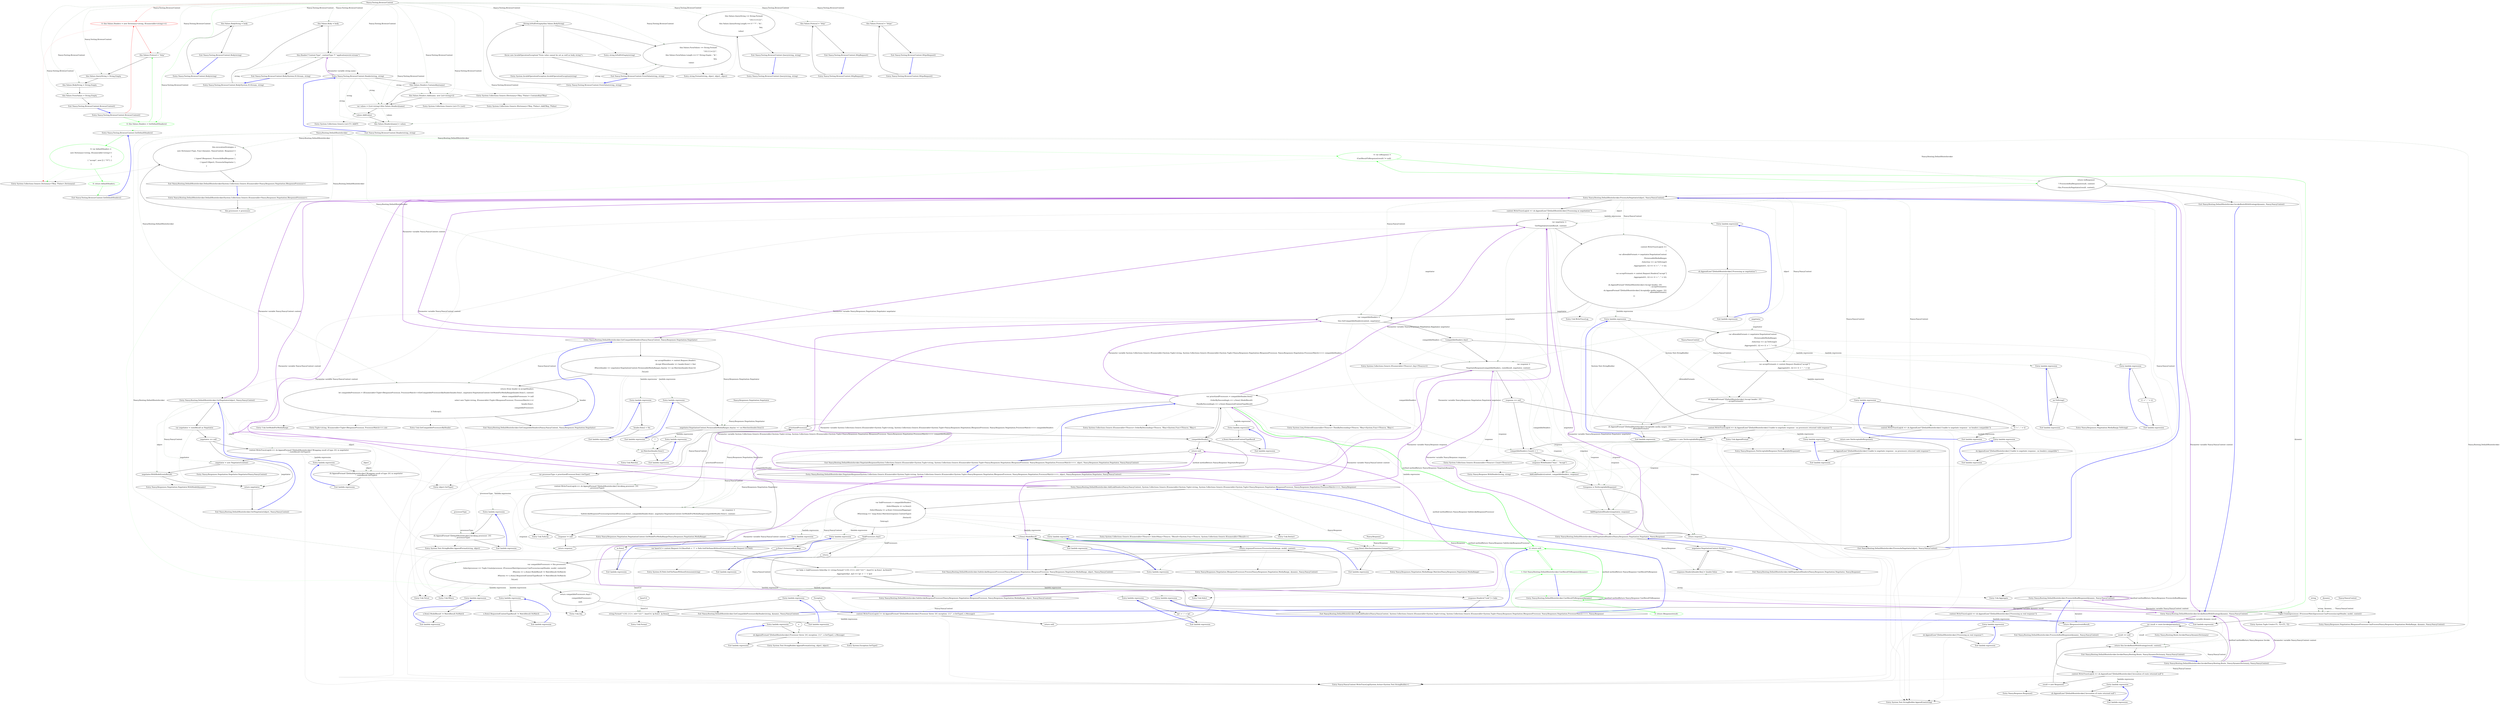 digraph  {
n43 [label="Nancy.Testing.BrowserContext", span=""];
n0 [cluster="Nancy.Testing.BrowserContext.BrowserContext()", label="Entry Nancy.Testing.BrowserContext.BrowserContext()", span="14-14"];
n1 [cluster="Nancy.Testing.BrowserContext.BrowserContext()", color=red, community=0, label="0: this.Values.Headers = new Dictionary<string, IEnumerable<string>>()", span="16-16"];
n2 [cluster="Nancy.Testing.BrowserContext.BrowserContext()", label="this.Values.Protocol = ''http''", span="17-17"];
n7 [cluster="System.Collections.Generic.Dictionary<TKey, TValue>.Dictionary()", label="Entry System.Collections.Generic.Dictionary<TKey, TValue>.Dictionary()", span="0-0"];
n3 [cluster="Nancy.Testing.BrowserContext.BrowserContext()", label="this.Values.QueryString = String.Empty", span="18-18"];
n4 [cluster="Nancy.Testing.BrowserContext.BrowserContext()", label="this.Values.BodyString = String.Empty", span="19-19"];
n5 [cluster="Nancy.Testing.BrowserContext.BrowserContext()", label="this.Values.FormValues = String.Empty", span="20-20"];
n6 [cluster="Nancy.Testing.BrowserContext.BrowserContext()", label="Exit Nancy.Testing.BrowserContext.BrowserContext()", span="14-14"];
n8 [cluster="Nancy.Testing.BrowserContext.Body(string)", label="Entry Nancy.Testing.BrowserContext.Body(string)", span="60-60"];
n9 [cluster="Nancy.Testing.BrowserContext.Body(string)", label="this.Values.BodyString = body", span="62-62"];
n10 [cluster="Nancy.Testing.BrowserContext.Body(string)", label="Exit Nancy.Testing.BrowserContext.Body(string)", span="60-60"];
n11 [cluster="Nancy.Testing.BrowserContext.Body(System.IO.Stream, string)", label="Entry Nancy.Testing.BrowserContext.Body(System.IO.Stream, string)", span="70-70"];
n12 [cluster="Nancy.Testing.BrowserContext.Body(System.IO.Stream, string)", label="this.Values.Body = body", span="72-72"];
n13 [cluster="Nancy.Testing.BrowserContext.Body(System.IO.Stream, string)", label="this.Header(''Content-Type'', contentType ?? ''application/octet-stream'')", span="73-73"];
n14 [cluster="Nancy.Testing.BrowserContext.Body(System.IO.Stream, string)", label="Exit Nancy.Testing.BrowserContext.Body(System.IO.Stream, string)", span="70-70"];
n15 [cluster="Nancy.Testing.BrowserContext.Header(string, string)", label="Entry Nancy.Testing.BrowserContext.Header(string, string)", span="100-100"];
n16 [cluster="Nancy.Testing.BrowserContext.FormValue(string, string)", label="Entry Nancy.Testing.BrowserContext.FormValue(string, string)", span="81-81"];
n17 [cluster="Nancy.Testing.BrowserContext.FormValue(string, string)", label="!String.IsNullOrEmpty(this.Values.BodyString)", span="83-83"];
n19 [cluster="Nancy.Testing.BrowserContext.FormValue(string, string)", label="this.Values.FormValues += String.Format(\r\n                ''{0}{1}={2}'',\r\n                this.Values.FormValues.Length == 0 ? String.Empty : ''&'',\r\n                key,\r\n                value)", span="88-92"];
n18 [cluster="Nancy.Testing.BrowserContext.FormValue(string, string)", label="throw new InvalidOperationException(''Form value cannot be set as well as body string'');", span="85-85"];
n21 [cluster="string.IsNullOrEmpty(string)", label="Entry string.IsNullOrEmpty(string)", span="0-0"];
n20 [cluster="Nancy.Testing.BrowserContext.FormValue(string, string)", label="Exit Nancy.Testing.BrowserContext.FormValue(string, string)", span="81-81"];
n23 [cluster="string.Format(string, object, object, object)", label="Entry string.Format(string, object, object, object)", span="0-0"];
n22 [cluster="System.InvalidOperationException.InvalidOperationException(string)", label="Entry System.InvalidOperationException.InvalidOperationException(string)", span="0-0"];
n24 [cluster="Nancy.Testing.BrowserContext.Header(string, string)", label="!this.Values.Headers.ContainsKey(name)", span="102-102"];
n25 [cluster="Nancy.Testing.BrowserContext.Header(string, string)", label="this.Values.Headers.Add(name, new List<string>())", span="104-104"];
n26 [cluster="Nancy.Testing.BrowserContext.Header(string, string)", label="var values = (List<string>)this.Values.Headers[name]", span="107-107"];
n27 [cluster="Nancy.Testing.BrowserContext.Header(string, string)", label="values.Add(value)", span="108-108"];
n28 [cluster="Nancy.Testing.BrowserContext.Header(string, string)", label="this.Values.Headers[name] = values", span="110-110"];
n30 [cluster="System.Collections.Generic.IDictionary<TKey, TValue>.ContainsKey(TKey)", label="Entry System.Collections.Generic.IDictionary<TKey, TValue>.ContainsKey(TKey)", span="0-0"];
n31 [cluster="System.Collections.Generic.List<T>.List()", label="Entry System.Collections.Generic.List<T>.List()", span="0-0"];
n32 [cluster="System.Collections.Generic.IDictionary<TKey, TValue>.Add(TKey, TValue)", label="Entry System.Collections.Generic.IDictionary<TKey, TValue>.Add(TKey, TValue)", span="0-0"];
n33 [cluster="System.Collections.Generic.List<T>.Add(T)", label="Entry System.Collections.Generic.List<T>.Add(T)", span="0-0"];
n29 [cluster="Nancy.Testing.BrowserContext.Header(string, string)", label="Exit Nancy.Testing.BrowserContext.Header(string, string)", span="100-100"];
n34 [cluster="Nancy.Testing.BrowserContext.HttpRequest()", label="Entry Nancy.Testing.BrowserContext.HttpRequest()", span="116-116"];
n35 [cluster="Nancy.Testing.BrowserContext.HttpRequest()", label="this.Values.Protocol = ''http''", span="118-118"];
n36 [cluster="Nancy.Testing.BrowserContext.HttpRequest()", label="Exit Nancy.Testing.BrowserContext.HttpRequest()", span="116-116"];
n37 [cluster="Nancy.Testing.BrowserContext.HttpsRequest()", label="Entry Nancy.Testing.BrowserContext.HttpsRequest()", span="124-124"];
n38 [cluster="Nancy.Testing.BrowserContext.HttpsRequest()", label="this.Values.Protocol = ''https''", span="126-126"];
n39 [cluster="Nancy.Testing.BrowserContext.HttpsRequest()", label="Exit Nancy.Testing.BrowserContext.HttpsRequest()", span="124-124"];
n40 [cluster="Nancy.Testing.BrowserContext.Query(string, string)", label="Entry Nancy.Testing.BrowserContext.Query(string, string)", span="132-132"];
n41 [cluster="Nancy.Testing.BrowserContext.Query(string, string)", label="this.Values.QueryString += String.Format(\r\n                ''{0}{1}={2}'',\r\n                this.Values.QueryString.Length == 0 ? ''?'' : ''&'', \r\n                key,\r\n                value)", span="134-138"];
n42 [cluster="Nancy.Testing.BrowserContext.Query(string, string)", label="Exit Nancy.Testing.BrowserContext.Query(string, string)", span="132-132"];
d1 [cluster="Nancy.Testing.BrowserContext.BrowserContext()", color=green, community=0, label="0: this.Values.Headers = GetDefaultHeaders()", span="16-16"];
d7 [cluster="Nancy.Testing.BrowserContext.GetDefaultHeaders()", label="Entry Nancy.Testing.BrowserContext.GetDefaultHeaders()", span="141-141"];
d43 [cluster="Nancy.Testing.BrowserContext.GetDefaultHeaders()", color=green, community=0, label="0: var defaultHeaders = \r\n                new Dictionary<string, IEnumerable<string>>\r\n                {\r\n                    { ''accept'', new [] { ''*/*''} }\r\n                }", span="143-147"];
d44 [cluster="Nancy.Testing.BrowserContext.GetDefaultHeaders()", color=green, community=0, label="0: return defaultHeaders;", span="149-149"];
d45 [cluster="Nancy.Testing.BrowserContext.GetDefaultHeaders()", label="Exit Nancy.Testing.BrowserContext.GetDefaultHeaders()", span="141-141"];
m0_185 [cluster="Nancy.Responses.Negotiation.IResponseProcessor.Process(Nancy.Responses.Negotiation.MediaRange, dynamic, Nancy.NancyContext)", file="DefaultRouteInvoker.cs", label="Entry Nancy.Responses.Negotiation.IResponseProcessor.Process(Nancy.Responses.Negotiation.MediaRange, dynamic, Nancy.NancyContext)", span="32-32"];
m0_35 [cluster="Unk.Any", file="DefaultRouteInvoker.cs", label="Entry Unk.Any", span=""];
m0_103 [cluster="Nancy.Response.WithHeader(string, string)", file="DefaultRouteInvoker.cs", label="Entry Nancy.Response.WithHeader(string, string)", span="46-46"];
m0_65 [cluster="System.Linq.IOrderedEnumerable<TSource>.ThenByDescending<TSource, TKey>(System.Func<TSource, TKey>)", file="DefaultRouteInvoker.cs", label="Entry System.Linq.IOrderedEnumerable<TSource>.ThenByDescending<TSource, TKey>(System.Func<TSource, TKey>)", span="0-0"];
m0_67 [cluster="Nancy.Responses.Negotiation.NegotiationContext.GetModelForMediaRange(Nancy.Responses.Negotiation.MediaRange)", file="DefaultRouteInvoker.cs", label="Entry Nancy.Responses.Negotiation.NegotiationContext.GetModelForMediaRange(Nancy.Responses.Negotiation.MediaRange)", span="68-68"];
m0_66 [cluster="object.GetType()", file="DefaultRouteInvoker.cs", label="Entry object.GetType()", span="0-0"];
m0_97 [cluster="Nancy.Routing.DefaultRouteInvoker.GetNegotiator(object, Nancy.NancyContext)", file="DefaultRouteInvoker.cs", label="Entry Nancy.Routing.DefaultRouteInvoker.GetNegotiator(object, Nancy.NancyContext)", span="228-228"];
m0_191 [cluster="Nancy.Routing.DefaultRouteInvoker.GetNegotiator(object, Nancy.NancyContext)", file="DefaultRouteInvoker.cs", label="var negotiator = routeResult as Negotiator", span="230-230"];
m0_193 [cluster="Nancy.Routing.DefaultRouteInvoker.GetNegotiator(object, Nancy.NancyContext)", file="DefaultRouteInvoker.cs", label="context.WriteTraceLog(sb => sb.AppendFormat(''[DefaultRouteInvoker] Wrapping result of type {0} in negotiator\n'', routeResult.GetType()))", span="234-234"];
m0_194 [cluster="Nancy.Routing.DefaultRouteInvoker.GetNegotiator(object, Nancy.NancyContext)", file="DefaultRouteInvoker.cs", label="negotiator = new Negotiator(context)", span="236-236"];
m0_195 [cluster="Nancy.Routing.DefaultRouteInvoker.GetNegotiator(object, Nancy.NancyContext)", file="DefaultRouteInvoker.cs", label="negotiator.WithModel(routeResult)", span="237-237"];
m0_192 [cluster="Nancy.Routing.DefaultRouteInvoker.GetNegotiator(object, Nancy.NancyContext)", file="DefaultRouteInvoker.cs", label="negotiator == null", span="232-232"];
m0_196 [cluster="Nancy.Routing.DefaultRouteInvoker.GetNegotiator(object, Nancy.NancyContext)", file="DefaultRouteInvoker.cs", label="return negotiator;", span="240-240"];
m0_197 [cluster="Nancy.Routing.DefaultRouteInvoker.GetNegotiator(object, Nancy.NancyContext)", file="DefaultRouteInvoker.cs", label="Exit Nancy.Routing.DefaultRouteInvoker.GetNegotiator(object, Nancy.NancyContext)", span="228-228"];
m0_179 [cluster="Unk.Matches", file="DefaultRouteInvoker.cs", label="Entry Unk.Matches", span=""];
m0_39 [cluster="Nancy.Responses.Negotiation.IResponseProcessor.CanProcess(Nancy.Responses.Negotiation.MediaRange, dynamic, Nancy.NancyContext)", file="DefaultRouteInvoker.cs", label="Entry Nancy.Responses.Negotiation.IResponseProcessor.CanProcess(Nancy.Responses.Negotiation.MediaRange, dynamic, Nancy.NancyContext)", span="23-23"];
m0_104 [cluster="Nancy.Routing.DefaultRouteInvoker.AddLinkHeaders(Nancy.NancyContext, System.Collections.Generic.IEnumerable<System.Tuple<string, System.Collections.Generic.IEnumerable<System.Tuple<Nancy.Responses.Negotiation.IResponseProcessor, Nancy.Responses.Negotiation.ProcessorMatch>>>>, Nancy.Response)", file="DefaultRouteInvoker.cs", label="Entry Nancy.Routing.DefaultRouteInvoker.AddLinkHeaders(Nancy.NancyContext, System.Collections.Generic.IEnumerable<System.Tuple<string, System.Collections.Generic.IEnumerable<System.Tuple<Nancy.Responses.Negotiation.IResponseProcessor, Nancy.Responses.Negotiation.ProcessorMatch>>>>, Nancy.Response)", span="176-176"];
m0_136 [cluster="Nancy.Routing.DefaultRouteInvoker.AddLinkHeaders(Nancy.NancyContext, System.Collections.Generic.IEnumerable<System.Tuple<string, System.Collections.Generic.IEnumerable<System.Tuple<Nancy.Responses.Negotiation.IResponseProcessor, Nancy.Responses.Negotiation.ProcessorMatch>>>>, Nancy.Response)", file="DefaultRouteInvoker.cs", label="var linkProcessors = compatibleHeaders\r\n                .SelectMany(m => m.Item2)\r\n                .SelectMany(p => p.Item1.ExtensionMappings)\r\n                .Where(map => !map.Item2.Matches(response.ContentType))\r\n                .Distinct()\r\n                .ToArray()", span="178-183"];
m0_139 [cluster="Nancy.Routing.DefaultRouteInvoker.AddLinkHeaders(Nancy.NancyContext, System.Collections.Generic.IEnumerable<System.Tuple<string, System.Collections.Generic.IEnumerable<System.Tuple<Nancy.Responses.Negotiation.IResponseProcessor, Nancy.Responses.Negotiation.ProcessorMatch>>>>, Nancy.Response)", file="DefaultRouteInvoker.cs", label="var baseUrl = context.Request.Url.BasePath + ''/'' + Path.GetFileNameWithoutExtension(context.Request.Url.Path)", span="190-190"];
m0_141 [cluster="Nancy.Routing.DefaultRouteInvoker.AddLinkHeaders(Nancy.NancyContext, System.Collections.Generic.IEnumerable<System.Tuple<string, System.Collections.Generic.IEnumerable<System.Tuple<Nancy.Responses.Negotiation.IResponseProcessor, Nancy.Responses.Negotiation.ProcessorMatch>>>>, Nancy.Response)", file="DefaultRouteInvoker.cs", label="response.Headers[''Link''] = links", span="195-195"];
m0_137 [cluster="Nancy.Routing.DefaultRouteInvoker.AddLinkHeaders(Nancy.NancyContext, System.Collections.Generic.IEnumerable<System.Tuple<string, System.Collections.Generic.IEnumerable<System.Tuple<Nancy.Responses.Negotiation.IResponseProcessor, Nancy.Responses.Negotiation.ProcessorMatch>>>>, Nancy.Response)", file="DefaultRouteInvoker.cs", label="!linkProcessors.Any()", span="185-185"];
m0_140 [cluster="Nancy.Routing.DefaultRouteInvoker.AddLinkHeaders(Nancy.NancyContext, System.Collections.Generic.IEnumerable<System.Tuple<string, System.Collections.Generic.IEnumerable<System.Tuple<Nancy.Responses.Negotiation.IResponseProcessor, Nancy.Responses.Negotiation.ProcessorMatch>>>>, Nancy.Response)", file="DefaultRouteInvoker.cs", label="var links = linkProcessors.Select(lp => string.Format(''<{0}.{1}>; rel=\''{2}\'''', baseUrl, lp.Item1, lp.Item2))\r\n                                      .Aggregate((lp1, lp2) => lp1 + '','' + lp2)", span="192-193"];
m0_138 [cluster="Nancy.Routing.DefaultRouteInvoker.AddLinkHeaders(Nancy.NancyContext, System.Collections.Generic.IEnumerable<System.Tuple<string, System.Collections.Generic.IEnumerable<System.Tuple<Nancy.Responses.Negotiation.IResponseProcessor, Nancy.Responses.Negotiation.ProcessorMatch>>>>, Nancy.Response)", file="DefaultRouteInvoker.cs", label="return;", span="187-187"];
m0_142 [cluster="Nancy.Routing.DefaultRouteInvoker.AddLinkHeaders(Nancy.NancyContext, System.Collections.Generic.IEnumerable<System.Tuple<string, System.Collections.Generic.IEnumerable<System.Tuple<Nancy.Responses.Negotiation.IResponseProcessor, Nancy.Responses.Negotiation.ProcessorMatch>>>>, Nancy.Response)", file="DefaultRouteInvoker.cs", label="Exit Nancy.Routing.DefaultRouteInvoker.AddLinkHeaders(Nancy.NancyContext, System.Collections.Generic.IEnumerable<System.Tuple<string, System.Collections.Generic.IEnumerable<System.Tuple<Nancy.Responses.Negotiation.IResponseProcessor, Nancy.Responses.Negotiation.ProcessorMatch>>>>, Nancy.Response)", span="176-176"];
m0_100 [cluster="System.Collections.Generic.IEnumerable<TSource>.Any<TSource>()", file="DefaultRouteInvoker.cs", label="Entry System.Collections.Generic.IEnumerable<TSource>.Any<TSource>()", span="0-0"];
m0_199 [cluster="Nancy.Responses.Negotiation.Negotiator.WithModel(dynamic)", file="DefaultRouteInvoker.cs", label="Entry Nancy.Responses.Negotiation.Negotiator.WithModel(dynamic)", span="96-96"];
m0_24 [cluster="Nancy.Routing.DefaultRouteInvoker.ProcessAsRealResponse(dynamic, Nancy.NancyContext)", file="DefaultRouteInvoker.cs", label="Entry Nancy.Routing.DefaultRouteInvoker.ProcessAsRealResponse(dynamic, Nancy.NancyContext)", span="79-79"];
m0_47 [cluster="Nancy.Routing.DefaultRouteInvoker.ProcessAsRealResponse(dynamic, Nancy.NancyContext)", file="DefaultRouteInvoker.cs", label="context.WriteTraceLog(sb => sb.AppendLine(''[DefaultRouteInvoker] Processing as real response''))", span="81-81"];
m0_48 [cluster="Nancy.Routing.DefaultRouteInvoker.ProcessAsRealResponse(dynamic, Nancy.NancyContext)", file="DefaultRouteInvoker.cs", label="return (Response)routeResult;", span="83-83"];
m0_49 [cluster="Nancy.Routing.DefaultRouteInvoker.ProcessAsRealResponse(dynamic, Nancy.NancyContext)", file="DefaultRouteInvoker.cs", label="Exit Nancy.Routing.DefaultRouteInvoker.ProcessAsRealResponse(dynamic, Nancy.NancyContext)", span="79-79"];
m0_15 [cluster="Nancy.Routing.DefaultRouteInvoker.InvokeRouteWithStrategy(dynamic, Nancy.NancyContext)", file="DefaultRouteInvoker.cs", label="Entry Nancy.Routing.DefaultRouteInvoker.InvokeRouteWithStrategy(dynamic, Nancy.NancyContext)", span="51-51"];
m0_20 [cluster="Nancy.Routing.DefaultRouteInvoker.InvokeRouteWithStrategy(dynamic, Nancy.NancyContext)", color=green, community=0, file="DefaultRouteInvoker.cs", label="0: var isResponse =\r\n                (CastResultToResponse(result) != null)", span="53-54"];
m0_21 [cluster="Nancy.Routing.DefaultRouteInvoker.InvokeRouteWithStrategy(dynamic, Nancy.NancyContext)", file="DefaultRouteInvoker.cs", label="return (isResponse)\r\n                ? ProcessAsRealResponse(result, context)\r\n                : this.ProcessAsNegotiator(result, context);", span="56-58"];
m0_22 [cluster="Nancy.Routing.DefaultRouteInvoker.InvokeRouteWithStrategy(dynamic, Nancy.NancyContext)", file="DefaultRouteInvoker.cs", label="Exit Nancy.Routing.DefaultRouteInvoker.InvokeRouteWithStrategy(dynamic, Nancy.NancyContext)", span="51-51"];
m0_28 [cluster="Nancy.Routing.DefaultRouteInvoker.CastResultToResponse(dynamic)", color=green, community=0, file="DefaultRouteInvoker.cs", label="0: return null;", span="69-69"];
m0_29 [cluster="Nancy.Routing.DefaultRouteInvoker.GetCompatibleProcessorsByHeader(string, dynamic, Nancy.NancyContext)", file="DefaultRouteInvoker.cs", label="var compatibleProcessors = this.processors\r\n                .Select(processor => Tuple.Create(processor, (ProcessorMatch)processor.CanProcess(acceptHeader, model, context)))\r\n                .Where(x => x.Item2.ModelResult != MatchResult.NoMatch)\r\n                .Where(x => x.Item2.RequestedContentTypeResult != MatchResult.NoMatch)\r\n                .ToList()", span="68-72"];
m0_30 [cluster="Nancy.Routing.DefaultRouteInvoker.GetCompatibleProcessorsByHeader(string, dynamic, Nancy.NancyContext)", file="DefaultRouteInvoker.cs", label="return compatibleProcessors.Any() ?\r\n                compatibleProcessors :\r\n                null;", span="74-76"];
m0_31 [cluster="Nancy.Routing.DefaultRouteInvoker.GetCompatibleProcessorsByHeader(string, dynamic, Nancy.NancyContext)", file="DefaultRouteInvoker.cs", label="Exit Nancy.Routing.DefaultRouteInvoker.GetCompatibleProcessorsByHeader(string, dynamic, Nancy.NancyContext)", span="66-66"];
m0_156 [cluster="Nancy.Responses.Negotiation.MediaRange.Matches(Nancy.Responses.Negotiation.MediaRange)", file="DefaultRouteInvoker.cs", label="Entry Nancy.Responses.Negotiation.MediaRange.Matches(Nancy.Responses.Negotiation.MediaRange)", span="24-24"];
m0_33 [cluster="Unk.Where", file="DefaultRouteInvoker.cs", label="Entry Unk.Where", span=""];
m0_70 [cluster="lambda expression", file="DefaultRouteInvoker.cs", label="x.Item2.ModelResult", span="91-91"];
m0_68 [cluster="Nancy.Routing.DefaultRouteInvoker.SafeInvokeResponseProcessor(Nancy.Responses.Negotiation.IResponseProcessor, Nancy.Responses.Negotiation.MediaRange, object, Nancy.NancyContext)", file="DefaultRouteInvoker.cs", label="Entry Nancy.Routing.DefaultRouteInvoker.SafeInvokeResponseProcessor(Nancy.Responses.Negotiation.IResponseProcessor, Nancy.Responses.Negotiation.MediaRange, object, Nancy.NancyContext)", span="214-214"];
m0_180 [cluster="Nancy.Routing.DefaultRouteInvoker.SafeInvokeResponseProcessor(Nancy.Responses.Negotiation.IResponseProcessor, Nancy.Responses.Negotiation.MediaRange, object, Nancy.NancyContext)", file="DefaultRouteInvoker.cs", label="return responseProcessor.Process(mediaRange, model, context);", span="218-218"];
m0_182 [cluster="Nancy.Routing.DefaultRouteInvoker.SafeInvokeResponseProcessor(Nancy.Responses.Negotiation.IResponseProcessor, Nancy.Responses.Negotiation.MediaRange, object, Nancy.NancyContext)", file="DefaultRouteInvoker.cs", label="context.WriteTraceLog(sb => sb.AppendFormat(''[DefaultRouteInvoker] Processor threw {0} exception: {1}'', e.GetType(), e.Message))", span="222-222"];
m0_181 [cluster="Nancy.Routing.DefaultRouteInvoker.SafeInvokeResponseProcessor(Nancy.Responses.Negotiation.IResponseProcessor, Nancy.Responses.Negotiation.MediaRange, object, Nancy.NancyContext)", file="DefaultRouteInvoker.cs", label=Exception, span="220-220"];
m0_183 [cluster="Nancy.Routing.DefaultRouteInvoker.SafeInvokeResponseProcessor(Nancy.Responses.Negotiation.IResponseProcessor, Nancy.Responses.Negotiation.MediaRange, object, Nancy.NancyContext)", file="DefaultRouteInvoker.cs", label="return null;", span="225-225"];
m0_184 [cluster="Nancy.Routing.DefaultRouteInvoker.SafeInvokeResponseProcessor(Nancy.Responses.Negotiation.IResponseProcessor, Nancy.Responses.Negotiation.MediaRange, object, Nancy.NancyContext)", file="DefaultRouteInvoker.cs", label="Exit Nancy.Routing.DefaultRouteInvoker.SafeInvokeResponseProcessor(Nancy.Responses.Negotiation.IResponseProcessor, Nancy.Responses.Negotiation.MediaRange, object, Nancy.NancyContext)", span="214-214"];
m0_78 [cluster="System.Text.StringBuilder.AppendFormat(string, object)", file="DefaultRouteInvoker.cs", label="Entry System.Text.StringBuilder.AppendFormat(string, object)", span="0-0"];
m0_115 [cluster="Unk.Aggregate", file="DefaultRouteInvoker.cs", label="Entry Unk.Aggregate", span=""];
m0_116 [cluster="Unk.AppendFormat", file="DefaultRouteInvoker.cs", label="Entry Unk.AppendFormat", span=""];
m0_145 [cluster="Unk.ToArray", file="DefaultRouteInvoker.cs", label="Entry Unk.ToArray", span=""];
m0_169 [cluster="Tuple<string, IEnumerable<Tuple<IResponseProcessor, ProcessorMatch>>>.cstr", file="DefaultRouteInvoker.cs", label="Entry Tuple<string, IEnumerable<Tuple<IResponseProcessor, ProcessorMatch>>>.cstr", span=""];
m0_40 [cluster="System.Tuple.Create<T1, T2>(T1, T2)", file="DefaultRouteInvoker.cs", label="Entry System.Tuple.Create<T1, T2>(T1, T2)", span="0-0"];
m0_5 [cluster="Nancy.Routing.DefaultRouteInvoker.Invoke(Nancy.Routing.Route, Nancy.DynamicDictionary, Nancy.NancyContext)", file="DefaultRouteInvoker.cs", label="Entry Nancy.Routing.DefaultRouteInvoker.Invoke(Nancy.Routing.Route, Nancy.DynamicDictionary, Nancy.NancyContext)", span="38-38"];
m0_6 [cluster="Nancy.Routing.DefaultRouteInvoker.Invoke(Nancy.Routing.Route, Nancy.DynamicDictionary, Nancy.NancyContext)", file="DefaultRouteInvoker.cs", label="var result = route.Invoke(parameters)", span="40-40"];
m0_8 [cluster="Nancy.Routing.DefaultRouteInvoker.Invoke(Nancy.Routing.Route, Nancy.DynamicDictionary, Nancy.NancyContext)", file="DefaultRouteInvoker.cs", label="context.WriteTraceLog(sb => sb.AppendLine(''[DefaultRouteInvoker] Invocation of route returned null''))", span="44-44"];
m0_10 [cluster="Nancy.Routing.DefaultRouteInvoker.Invoke(Nancy.Routing.Route, Nancy.DynamicDictionary, Nancy.NancyContext)", file="DefaultRouteInvoker.cs", label="return this.InvokeRouteWithStrategy(result, context);", span="48-48"];
m0_7 [cluster="Nancy.Routing.DefaultRouteInvoker.Invoke(Nancy.Routing.Route, Nancy.DynamicDictionary, Nancy.NancyContext)", file="DefaultRouteInvoker.cs", label="result == null", span="42-42"];
m0_9 [cluster="Nancy.Routing.DefaultRouteInvoker.Invoke(Nancy.Routing.Route, Nancy.DynamicDictionary, Nancy.NancyContext)", file="DefaultRouteInvoker.cs", label="result = new Response()", span="45-45"];
m0_11 [cluster="Nancy.Routing.DefaultRouteInvoker.Invoke(Nancy.Routing.Route, Nancy.DynamicDictionary, Nancy.NancyContext)", file="DefaultRouteInvoker.cs", label="Exit Nancy.Routing.DefaultRouteInvoker.Invoke(Nancy.Routing.Route, Nancy.DynamicDictionary, Nancy.NancyContext)", span="38-38"];
m0_143 [cluster="System.Collections.Generic.IEnumerable<TSource>.SelectMany<TSource, TResult>(System.Func<TSource, System.Collections.Generic.IEnumerable<TResult>>)", file="DefaultRouteInvoker.cs", label="Entry System.Collections.Generic.IEnumerable<TSource>.SelectMany<TSource, TResult>(System.Func<TSource, System.Collections.Generic.IEnumerable<TResult>>)", span="0-0"];
m0_98 [cluster="Unk.WriteTraceLog", file="DefaultRouteInvoker.cs", label="Entry Unk.WriteTraceLog", span=""];
m0_168 [cluster="Unk.GetCompatibleProcessorsByHeader", file="DefaultRouteInvoker.cs", label="Entry Unk.GetCompatibleProcessorsByHeader", span=""];
m0_190 [cluster="System.Text.StringBuilder.AppendFormat(string, object, object)", file="DefaultRouteInvoker.cs", label="Entry System.Text.StringBuilder.AppendFormat(string, object, object)", span="0-0"];
m0_105 [cluster="Nancy.Routing.DefaultRouteInvoker.AddNegotiatedHeaders(Nancy.Responses.Negotiation.Negotiator, Nancy.Response)", file="DefaultRouteInvoker.cs", label="Entry Nancy.Routing.DefaultRouteInvoker.AddNegotiatedHeaders(Nancy.Responses.Negotiation.Negotiator, Nancy.Response)", span="168-168"];
m0_133 [cluster="Nancy.Routing.DefaultRouteInvoker.AddNegotiatedHeaders(Nancy.Responses.Negotiation.Negotiator, Nancy.Response)", file="DefaultRouteInvoker.cs", label="negotiator.NegotiationContext.Headers", span="170-170"];
m0_134 [cluster="Nancy.Routing.DefaultRouteInvoker.AddNegotiatedHeaders(Nancy.Responses.Negotiation.Negotiator, Nancy.Response)", file="DefaultRouteInvoker.cs", label="response.Headers[header.Key] = header.Value", span="172-172"];
m0_135 [cluster="Nancy.Routing.DefaultRouteInvoker.AddNegotiatedHeaders(Nancy.Responses.Negotiation.Negotiator, Nancy.Response)", file="DefaultRouteInvoker.cs", label="Exit Nancy.Routing.DefaultRouteInvoker.AddNegotiatedHeaders(Nancy.Responses.Negotiation.Negotiator, Nancy.Response)", span="168-168"];
m0_120 [cluster="Nancy.Responses.Negotiation.MediaRange.ToString()", file="DefaultRouteInvoker.cs", label="Entry Nancy.Responses.Negotiation.MediaRange.ToString()", span="61-61"];
m0_101 [cluster="Nancy.Responses.NotAcceptableResponse.NotAcceptableResponse()", file="DefaultRouteInvoker.cs", label="Entry Nancy.Responses.NotAcceptableResponse.NotAcceptableResponse()", span="10-10"];
m0_99 [cluster="Nancy.Routing.DefaultRouteInvoker.GetCompatibleHeaders(Nancy.NancyContext, Nancy.Responses.Negotiation.Negotiator)", file="DefaultRouteInvoker.cs", label="Entry Nancy.Routing.DefaultRouteInvoker.GetCompatibleHeaders(Nancy.NancyContext, Nancy.Responses.Negotiation.Negotiator)", span="198-198"];
m0_164 [cluster="Nancy.Routing.DefaultRouteInvoker.GetCompatibleHeaders(Nancy.NancyContext, Nancy.Responses.Negotiation.Negotiator)", file="DefaultRouteInvoker.cs", label="var acceptHeaders = context.Request.Headers\r\n                .Accept.Where(header => header.Item2 > 0m)\r\n                .Where(header => negotiator.NegotiationContext.PermissableMediaRanges.Any(mr => mr.Matches(header.Item1)))\r\n                .ToList()", span="200-203"];
m0_165 [cluster="Nancy.Routing.DefaultRouteInvoker.GetCompatibleHeaders(Nancy.NancyContext, Nancy.Responses.Negotiation.Negotiator)", file="DefaultRouteInvoker.cs", label="return (from header in acceptHeaders\r\n                    let compatibleProcessors = (IEnumerable<Tuple<IResponseProcessor, ProcessorMatch>>)GetCompatibleProcessorsByHeader(header.Item1, negotiator.NegotiationContext.GetModelForMediaRange(header.Item1), context)\r\n                    where compatibleProcessors != null\r\n                    select new Tuple<string, IEnumerable<Tuple<IResponseProcessor, ProcessorMatch>>>(\r\n                        header.Item1,\r\n                        compatibleProcessors\r\n                    )).ToArray();", span="205-211"];
m0_166 [cluster="Nancy.Routing.DefaultRouteInvoker.GetCompatibleHeaders(Nancy.NancyContext, Nancy.Responses.Negotiation.Negotiator)", file="DefaultRouteInvoker.cs", label="Exit Nancy.Routing.DefaultRouteInvoker.GetCompatibleHeaders(Nancy.NancyContext, Nancy.Responses.Negotiation.Negotiator)", span="198-198"];
m0_25 [cluster="Nancy.Routing.DefaultRouteInvoker.ProcessAsNegotiator(object, Nancy.NancyContext)", file="DefaultRouteInvoker.cs", label="Entry Nancy.Routing.DefaultRouteInvoker.ProcessAsNegotiator(object, Nancy.NancyContext)", span="112-112"];
m0_79 [cluster="Nancy.Routing.DefaultRouteInvoker.ProcessAsNegotiator(object, Nancy.NancyContext)", file="DefaultRouteInvoker.cs", label="context.WriteTraceLog(sb => sb.AppendLine(''[DefaultRouteInvoker] Processing as negotiation''))", span="114-114"];
m0_80 [cluster="Nancy.Routing.DefaultRouteInvoker.ProcessAsNegotiator(object, Nancy.NancyContext)", file="DefaultRouteInvoker.cs", label="var negotiator =\r\n                GetNegotiator(routeResult, context)", span="116-117"];
m0_81 [cluster="Nancy.Routing.DefaultRouteInvoker.ProcessAsNegotiator(object, Nancy.NancyContext)", file="DefaultRouteInvoker.cs", label="context.WriteTraceLog(sb =>\r\n                                      {\r\n                                          var allowableFormats = negotiator.NegotiationContext\r\n                                              .PermissableMediaRanges\r\n                                              .Select(mr => mr.ToString())\r\n                                              .Aggregate((t1, t2) => t1 + '', '' + t2);\r\n\r\n                                          var acceptFormants = context.Request.Headers[''accept'']\r\n                                                                              .Aggregate((t1, t2) => t1 + '', '' + t2);\r\n\r\n                                          sb.AppendFormat(''[DefaultRouteInvoker] Accept header: {0}\n'', acceptFormants);\r\n                                          sb.AppendFormat(''[DefaultRouteInvoker] Acceptable media ranges: {0}\n'', allowableFormats);\r\n                                      })", span="119-131"];
m0_82 [cluster="Nancy.Routing.DefaultRouteInvoker.ProcessAsNegotiator(object, Nancy.NancyContext)", file="DefaultRouteInvoker.cs", label="var compatibleHeaders =\r\n                this.GetCompatibleHeaders(context, negotiator)", span="133-134"];
m0_84 [cluster="Nancy.Routing.DefaultRouteInvoker.ProcessAsNegotiator(object, Nancy.NancyContext)", file="DefaultRouteInvoker.cs", label="context.WriteTraceLog(sb => sb.AppendLine(''[DefaultRouteInvoker] Unable to negotiate response - no headers compatible''))", span="138-138"];
m0_86 [cluster="Nancy.Routing.DefaultRouteInvoker.ProcessAsNegotiator(object, Nancy.NancyContext)", file="DefaultRouteInvoker.cs", label="var response =\r\n                NegotiateResponse(compatibleHeaders, routeResult, negotiator, context)", span="143-144"];
m0_88 [cluster="Nancy.Routing.DefaultRouteInvoker.ProcessAsNegotiator(object, Nancy.NancyContext)", file="DefaultRouteInvoker.cs", label="context.WriteTraceLog(sb => sb.AppendLine(''[DefaultRouteInvoker] Unable to negotiate response - no processors returned valid response''))", span="148-148"];
m0_92 [cluster="Nancy.Routing.DefaultRouteInvoker.ProcessAsNegotiator(object, Nancy.NancyContext)", file="DefaultRouteInvoker.cs", label="AddLinkHeaders(context, compatibleHeaders, response)", span="158-158"];
m0_94 [cluster="Nancy.Routing.DefaultRouteInvoker.ProcessAsNegotiator(object, Nancy.NancyContext)", file="DefaultRouteInvoker.cs", label="AddNegotiatedHeaders(negotiator, response)", span="162-162"];
m0_83 [cluster="Nancy.Routing.DefaultRouteInvoker.ProcessAsNegotiator(object, Nancy.NancyContext)", file="DefaultRouteInvoker.cs", label="!compatibleHeaders.Any()", span="136-136"];
m0_90 [cluster="Nancy.Routing.DefaultRouteInvoker.ProcessAsNegotiator(object, Nancy.NancyContext)", file="DefaultRouteInvoker.cs", label="compatibleHeaders.Count() > 1", span="153-153"];
m0_85 [cluster="Nancy.Routing.DefaultRouteInvoker.ProcessAsNegotiator(object, Nancy.NancyContext)", file="DefaultRouteInvoker.cs", label="return new NotAcceptableResponse();", span="140-140"];
m0_87 [cluster="Nancy.Routing.DefaultRouteInvoker.ProcessAsNegotiator(object, Nancy.NancyContext)", file="DefaultRouteInvoker.cs", label="response == null", span="146-146"];
m0_91 [cluster="Nancy.Routing.DefaultRouteInvoker.ProcessAsNegotiator(object, Nancy.NancyContext)", file="DefaultRouteInvoker.cs", label="response.WithHeader(''Vary'', ''Accept'')", span="155-155"];
m0_93 [cluster="Nancy.Routing.DefaultRouteInvoker.ProcessAsNegotiator(object, Nancy.NancyContext)", file="DefaultRouteInvoker.cs", label="!(response is NotAcceptableResponse)", span="160-160"];
m0_95 [cluster="Nancy.Routing.DefaultRouteInvoker.ProcessAsNegotiator(object, Nancy.NancyContext)", file="DefaultRouteInvoker.cs", label="return response;", span="165-165"];
m0_89 [cluster="Nancy.Routing.DefaultRouteInvoker.ProcessAsNegotiator(object, Nancy.NancyContext)", file="DefaultRouteInvoker.cs", label="response = new NotAcceptableResponse()", span="150-150"];
m0_96 [cluster="Nancy.Routing.DefaultRouteInvoker.ProcessAsNegotiator(object, Nancy.NancyContext)", file="DefaultRouteInvoker.cs", label="Exit Nancy.Routing.DefaultRouteInvoker.ProcessAsNegotiator(object, Nancy.NancyContext)", span="112-112"];
m0_200 [cluster="lambda expression", file="DefaultRouteInvoker.cs", label="Entry lambda expression", span="234-234"];
m0_16 [cluster="lambda expression", file="DefaultRouteInvoker.cs", label="Entry lambda expression", span="44-44"];
m0_17 [cluster="lambda expression", file="DefaultRouteInvoker.cs", label="sb.AppendLine(''[DefaultRouteInvoker] Invocation of route returned null'')", span="44-44"];
m0_18 [cluster="lambda expression", file="DefaultRouteInvoker.cs", label="Exit lambda expression", span="44-44"];
m0_37 [cluster="lambda expression", file="DefaultRouteInvoker.cs", label="Tuple.Create(processor, (ProcessorMatch)processor.CanProcess(acceptHeader, model, context))", span="69-69"];
m0_36 [cluster="lambda expression", file="DefaultRouteInvoker.cs", label="Entry lambda expression", span="69-69"];
m0_41 [cluster="lambda expression", file="DefaultRouteInvoker.cs", label="Entry lambda expression", span="70-70"];
m0_44 [cluster="lambda expression", file="DefaultRouteInvoker.cs", label="Entry lambda expression", span="71-71"];
m0_38 [cluster="lambda expression", file="DefaultRouteInvoker.cs", label="Exit lambda expression", span="69-69"];
m0_42 [cluster="lambda expression", file="DefaultRouteInvoker.cs", label="x.Item2.ModelResult != MatchResult.NoMatch", span="70-70"];
m0_43 [cluster="lambda expression", file="DefaultRouteInvoker.cs", label="Exit lambda expression", span="70-70"];
m0_45 [cluster="lambda expression", file="DefaultRouteInvoker.cs", label="x.Item2.RequestedContentTypeResult != MatchResult.NoMatch", span="71-71"];
m0_46 [cluster="lambda expression", file="DefaultRouteInvoker.cs", label="Exit lambda expression", span="71-71"];
m0_50 [cluster="lambda expression", file="DefaultRouteInvoker.cs", label="Entry lambda expression", span="81-81"];
m0_51 [cluster="lambda expression", file="DefaultRouteInvoker.cs", label="sb.AppendLine(''[DefaultRouteInvoker] Processing as real response'')", span="81-81"];
m0_52 [cluster="lambda expression", file="DefaultRouteInvoker.cs", label="Exit lambda expression", span="81-81"];
m0_69 [cluster="lambda expression", file="DefaultRouteInvoker.cs", label="Entry lambda expression", span="91-91"];
m0_72 [cluster="lambda expression", file="DefaultRouteInvoker.cs", label="Entry lambda expression", span="92-92"];
m0_76 [cluster="lambda expression", file="DefaultRouteInvoker.cs", label="sb.AppendFormat(''[DefaultRouteInvoker] Invoking processor: {0}\n'', processorType)", span="97-97"];
m0_75 [cluster="lambda expression", file="DefaultRouteInvoker.cs", label="Entry lambda expression", span="97-97"];
m0_71 [cluster="lambda expression", file="DefaultRouteInvoker.cs", label="Exit lambda expression", span="91-91"];
m0_73 [cluster="lambda expression", file="DefaultRouteInvoker.cs", label="x.Item2.RequestedContentTypeResult", span="92-92"];
m0_74 [cluster="lambda expression", file="DefaultRouteInvoker.cs", label="Exit lambda expression", span="92-92"];
m0_77 [cluster="lambda expression", file="DefaultRouteInvoker.cs", label="Exit lambda expression", span="97-97"];
m0_111 [cluster="lambda expression", file="DefaultRouteInvoker.cs", label="var acceptFormants = context.Request.Headers[''accept'']\r\n                                                                              .Aggregate((t1, t2) => t1 + '', '' + t2)", span="126-127"];
m0_106 [cluster="lambda expression", file="DefaultRouteInvoker.cs", label="Entry lambda expression", span="114-114"];
m0_110 [cluster="lambda expression", file="DefaultRouteInvoker.cs", label="var allowableFormats = negotiator.NegotiationContext\r\n                                              .PermissableMediaRanges\r\n                                              .Select(mr => mr.ToString())\r\n                                              .Aggregate((t1, t2) => t1 + '', '' + t2)", span="121-124"];
m0_109 [cluster="lambda expression", file="DefaultRouteInvoker.cs", label="Entry lambda expression", span="119-131"];
m0_127 [cluster="lambda expression", file="DefaultRouteInvoker.cs", label="Entry lambda expression", span="138-138"];
m0_130 [cluster="lambda expression", file="DefaultRouteInvoker.cs", label="Entry lambda expression", span="148-148"];
m0_107 [cluster="lambda expression", file="DefaultRouteInvoker.cs", label="sb.AppendLine(''[DefaultRouteInvoker] Processing as negotiation'')", span="114-114"];
m0_108 [cluster="lambda expression", file="DefaultRouteInvoker.cs", label="Exit lambda expression", span="114-114"];
m0_112 [cluster="lambda expression", file="DefaultRouteInvoker.cs", label="sb.AppendFormat(''[DefaultRouteInvoker] Accept header: {0}\n'', acceptFormants)", span="129-129"];
m0_113 [cluster="lambda expression", file="DefaultRouteInvoker.cs", label="sb.AppendFormat(''[DefaultRouteInvoker] Acceptable media ranges: {0}\n'', allowableFormats)", span="130-130"];
m0_117 [cluster="lambda expression", file="DefaultRouteInvoker.cs", label="Entry lambda expression", span="123-123"];
m0_121 [cluster="lambda expression", file="DefaultRouteInvoker.cs", label="Entry lambda expression", span="124-124"];
m0_124 [cluster="lambda expression", file="DefaultRouteInvoker.cs", label="Entry lambda expression", span="127-127"];
m0_114 [cluster="lambda expression", file="DefaultRouteInvoker.cs", label="Exit lambda expression", span="119-131"];
m0_118 [cluster="lambda expression", file="DefaultRouteInvoker.cs", label="mr.ToString()", span="123-123"];
m0_119 [cluster="lambda expression", file="DefaultRouteInvoker.cs", label="Exit lambda expression", span="123-123"];
m0_122 [cluster="lambda expression", file="DefaultRouteInvoker.cs", label="t1 + '', '' + t2", span="124-124"];
m0_123 [cluster="lambda expression", file="DefaultRouteInvoker.cs", label="Exit lambda expression", span="124-124"];
m0_125 [cluster="lambda expression", file="DefaultRouteInvoker.cs", label="t1 + '', '' + t2", span="127-127"];
m0_126 [cluster="lambda expression", file="DefaultRouteInvoker.cs", label="Exit lambda expression", span="127-127"];
m0_128 [cluster="lambda expression", file="DefaultRouteInvoker.cs", label="sb.AppendLine(''[DefaultRouteInvoker] Unable to negotiate response - no headers compatible'')", span="138-138"];
m0_129 [cluster="lambda expression", file="DefaultRouteInvoker.cs", label="Exit lambda expression", span="138-138"];
m0_131 [cluster="lambda expression", file="DefaultRouteInvoker.cs", label="sb.AppendLine(''[DefaultRouteInvoker] Unable to negotiate response - no processors returned valid response'')", span="148-148"];
m0_132 [cluster="lambda expression", file="DefaultRouteInvoker.cs", label="Exit lambda expression", span="148-148"];
m0_154 [cluster="lambda expression", file="DefaultRouteInvoker.cs", label="!map.Item2.Matches(response.ContentType)", span="181-181"];
m0_147 [cluster="lambda expression", file="DefaultRouteInvoker.cs", label="Entry lambda expression", span="179-179"];
m0_150 [cluster="lambda expression", file="DefaultRouteInvoker.cs", label="Entry lambda expression", span="180-180"];
m0_153 [cluster="lambda expression", file="DefaultRouteInvoker.cs", label="Entry lambda expression", span="181-181"];
m0_158 [cluster="lambda expression", file="DefaultRouteInvoker.cs", label="string.Format(''<{0}.{1}>; rel=\''{2}\'''', baseUrl, lp.Item1, lp.Item2)", span="192-192"];
m0_157 [cluster="lambda expression", file="DefaultRouteInvoker.cs", label="Entry lambda expression", span="192-192"];
m0_161 [cluster="lambda expression", file="DefaultRouteInvoker.cs", label="Entry lambda expression", span="193-193"];
m0_148 [cluster="lambda expression", file="DefaultRouteInvoker.cs", label="m.Item2", span="179-179"];
m0_149 [cluster="lambda expression", file="DefaultRouteInvoker.cs", label="Exit lambda expression", span="179-179"];
m0_151 [cluster="lambda expression", file="DefaultRouteInvoker.cs", label="p.Item1.ExtensionMappings", span="180-180"];
m0_152 [cluster="lambda expression", file="DefaultRouteInvoker.cs", label="Exit lambda expression", span="180-180"];
m0_155 [cluster="lambda expression", file="DefaultRouteInvoker.cs", label="Exit lambda expression", span="181-181"];
m0_159 [cluster="lambda expression", file="DefaultRouteInvoker.cs", label="Exit lambda expression", span="192-192"];
m0_162 [cluster="lambda expression", file="DefaultRouteInvoker.cs", label="lp1 + '','' + lp2", span="193-193"];
m0_163 [cluster="lambda expression", file="DefaultRouteInvoker.cs", label="Exit lambda expression", span="193-193"];
m0_174 [cluster="lambda expression", file="DefaultRouteInvoker.cs", label="negotiator.NegotiationContext.PermissableMediaRanges.Any(mr => mr.Matches(header.Item1))", span="202-202"];
m0_170 [cluster="lambda expression", file="DefaultRouteInvoker.cs", label="Entry lambda expression", span="201-201"];
m0_173 [cluster="lambda expression", file="DefaultRouteInvoker.cs", label="Entry lambda expression", span="202-202"];
m0_171 [cluster="lambda expression", file="DefaultRouteInvoker.cs", label="header.Item2 > 0m", span="201-201"];
m0_172 [cluster="lambda expression", file="DefaultRouteInvoker.cs", label="Exit lambda expression", span="201-201"];
m0_177 [cluster="lambda expression", file="DefaultRouteInvoker.cs", label="mr.Matches(header.Item1)", span="202-202"];
m0_175 [cluster="lambda expression", file="DefaultRouteInvoker.cs", label="Exit lambda expression", span="202-202"];
m0_176 [cluster="lambda expression", file="DefaultRouteInvoker.cs", label="Entry lambda expression", span="202-202"];
m0_178 [cluster="lambda expression", file="DefaultRouteInvoker.cs", label="Exit lambda expression", span="202-202"];
m0_186 [cluster="lambda expression", file="DefaultRouteInvoker.cs", label="Entry lambda expression", span="222-222"];
m0_187 [cluster="lambda expression", file="DefaultRouteInvoker.cs", label="sb.AppendFormat(''[DefaultRouteInvoker] Processor threw {0} exception: {1}'', e.GetType(), e.Message)", span="222-222"];
m0_188 [cluster="lambda expression", file="DefaultRouteInvoker.cs", label="Exit lambda expression", span="222-222"];
m0_201 [cluster="lambda expression", file="DefaultRouteInvoker.cs", label="sb.AppendFormat(''[DefaultRouteInvoker] Wrapping result of type {0} in negotiator\n'', routeResult.GetType())", span="234-234"];
m0_202 [cluster="lambda expression", file="DefaultRouteInvoker.cs", label="Exit lambda expression", span="234-234"];
m0_144 [cluster="Unk.Distinct", file="DefaultRouteInvoker.cs", label="Entry Unk.Distinct", span=""];
m0_64 [cluster="System.Collections.Generic.IEnumerable<TSource>.OrderByDescending<TSource, TKey>(System.Func<TSource, TKey>)", file="DefaultRouteInvoker.cs", label="Entry System.Collections.Generic.IEnumerable<TSource>.OrderByDescending<TSource, TKey>(System.Func<TSource, TKey>)", span="0-0"];
m0_189 [cluster="System.Exception.GetType()", file="DefaultRouteInvoker.cs", label="Entry System.Exception.GetType()", span="0-0"];
m0_102 [cluster="System.Collections.Generic.IEnumerable<TSource>.Count<TSource>()", file="DefaultRouteInvoker.cs", label="Entry System.Collections.Generic.IEnumerable<TSource>.Count<TSource>()", span="0-0"];
m0_32 [cluster="Unk.Select", file="DefaultRouteInvoker.cs", label="Entry Unk.Select", span=""];
m0_12 [cluster="Nancy.Routing.Route.Invoke(Nancy.DynamicDictionary)", file="DefaultRouteInvoker.cs", label="Entry Nancy.Routing.Route.Invoke(Nancy.DynamicDictionary)", span="54-54"];
m0_198 [cluster="Nancy.Responses.Negotiation.Negotiator.Negotiator(Nancy.NancyContext)", file="DefaultRouteInvoker.cs", label="Entry Nancy.Responses.Negotiation.Negotiator.Negotiator(Nancy.NancyContext)", span="13-13"];
m0_13 [cluster="Nancy.NancyContext.WriteTraceLog(System.Action<System.Text.StringBuilder>)", file="DefaultRouteInvoker.cs", label="Entry Nancy.NancyContext.WriteTraceLog(System.Action<System.Text.StringBuilder>)", span="83-83"];
m0_19 [cluster="System.Text.StringBuilder.AppendLine(string)", file="DefaultRouteInvoker.cs", label="Entry System.Text.StringBuilder.AppendLine(string)", span="0-0"];
m0_167 [cluster="Unk.GetModelForMediaRange", file="DefaultRouteInvoker.cs", label="Entry Unk.GetModelForMediaRange", span=""];
m0_34 [cluster="Unk.ToList", file="DefaultRouteInvoker.cs", label="Entry Unk.ToList", span=""];
m0_0 [cluster="Nancy.Routing.DefaultRouteInvoker.DefaultRouteInvoker(System.Collections.Generic.IEnumerable<Nancy.Responses.Negotiation.IResponseProcessor>)", file="DefaultRouteInvoker.cs", label="Entry Nancy.Routing.DefaultRouteInvoker.DefaultRouteInvoker(System.Collections.Generic.IEnumerable<Nancy.Responses.Negotiation.IResponseProcessor>)", span="19-19"];
m0_1 [cluster="Nancy.Routing.DefaultRouteInvoker.DefaultRouteInvoker(System.Collections.Generic.IEnumerable<Nancy.Responses.Negotiation.IResponseProcessor>)", file="DefaultRouteInvoker.cs", label="this.processors = processors", span="21-21"];
m0_2 [cluster="Nancy.Routing.DefaultRouteInvoker.DefaultRouteInvoker(System.Collections.Generic.IEnumerable<Nancy.Responses.Negotiation.IResponseProcessor>)", file="DefaultRouteInvoker.cs", label="this.invocationStrategies =\r\n                new Dictionary<Type, Func<dynamic, NancyContext, Response>>\r\n                {\r\n                    { typeof (Response), ProcessAsRealResponse },\r\n                    { typeof (Object), ProcessAsNegotiator },\r\n                }", span="23-28"];
m0_3 [cluster="Nancy.Routing.DefaultRouteInvoker.DefaultRouteInvoker(System.Collections.Generic.IEnumerable<Nancy.Responses.Negotiation.IResponseProcessor>)", file="DefaultRouteInvoker.cs", label="Exit Nancy.Routing.DefaultRouteInvoker.DefaultRouteInvoker(System.Collections.Generic.IEnumerable<Nancy.Responses.Negotiation.IResponseProcessor>)", span="19-19"];
m0_160 [cluster="Unk.Format", file="DefaultRouteInvoker.cs", label="Entry Unk.Format", span=""];
m0_23 [cluster="Nancy.Routing.DefaultRouteInvoker.CastResultToResponse(dynamic)", file="DefaultRouteInvoker.cs", label="Entry Nancy.Routing.DefaultRouteInvoker.CastResultToResponse(dynamic)", span="61-61"];
m0_26 [cluster="Nancy.Routing.DefaultRouteInvoker.CastResultToResponse(dynamic)", color=green, community=0, file="DefaultRouteInvoker.cs", label="0: return (Response)result;", span="65-65"];
m0_27 [cluster="Nancy.Routing.DefaultRouteInvoker.CastResultToResponse(dynamic)", color=green, community=0, file="DefaultRouteInvoker.cs", label="1: Exit Nancy.Routing.DefaultRouteInvoker.CastResultToResponse(dynamic)", span="61-61"];
m0_55 [cluster="Nancy.Routing.DefaultRouteInvoker.NegotiateResponse(System.Collections.Generic.IEnumerable<System.Tuple<string, System.Collections.Generic.IEnumerable<System.Tuple<Nancy.Responses.Negotiation.IResponseProcessor, Nancy.Responses.Negotiation.ProcessorMatch>>>>, object, Nancy.Responses.Negotiation.Negotiator, Nancy.NancyContext)", file="DefaultRouteInvoker.cs", label="var prioritizedProcessors = compatibleHeader.Item2\r\n                    .OrderByDescending(x => x.Item2.ModelResult)\r\n                    .ThenByDescending(x => x.Item2.RequestedContentTypeResult)", span="90-92"];
m0_53 [cluster="Nancy.Routing.DefaultRouteInvoker.NegotiateResponse(System.Collections.Generic.IEnumerable<System.Tuple<string, System.Collections.Generic.IEnumerable<System.Tuple<Nancy.Responses.Negotiation.IResponseProcessor, Nancy.Responses.Negotiation.ProcessorMatch>>>>, object, Nancy.Responses.Negotiation.Negotiator, Nancy.NancyContext)", file="DefaultRouteInvoker.cs", label="Entry Nancy.Routing.DefaultRouteInvoker.NegotiateResponse(System.Collections.Generic.IEnumerable<System.Tuple<string, System.Collections.Generic.IEnumerable<System.Tuple<Nancy.Responses.Negotiation.IResponseProcessor, Nancy.Responses.Negotiation.ProcessorMatch>>>>, object, Nancy.Responses.Negotiation.Negotiator, Nancy.NancyContext)", span="86-86"];
m0_54 [cluster="Nancy.Routing.DefaultRouteInvoker.NegotiateResponse(System.Collections.Generic.IEnumerable<System.Tuple<string, System.Collections.Generic.IEnumerable<System.Tuple<Nancy.Responses.Negotiation.IResponseProcessor, Nancy.Responses.Negotiation.ProcessorMatch>>>>, object, Nancy.Responses.Negotiation.Negotiator, Nancy.NancyContext)", file="DefaultRouteInvoker.cs", label=compatibleHeaders, span="88-88"];
m0_58 [cluster="Nancy.Routing.DefaultRouteInvoker.NegotiateResponse(System.Collections.Generic.IEnumerable<System.Tuple<string, System.Collections.Generic.IEnumerable<System.Tuple<Nancy.Responses.Negotiation.IResponseProcessor, Nancy.Responses.Negotiation.ProcessorMatch>>>>, object, Nancy.Responses.Negotiation.Negotiator, Nancy.NancyContext)", file="DefaultRouteInvoker.cs", label="context.WriteTraceLog(sb => sb.AppendFormat(''[DefaultRouteInvoker] Invoking processor: {0}\n'', processorType))", span="97-97"];
m0_59 [cluster="Nancy.Routing.DefaultRouteInvoker.NegotiateResponse(System.Collections.Generic.IEnumerable<System.Tuple<string, System.Collections.Generic.IEnumerable<System.Tuple<Nancy.Responses.Negotiation.IResponseProcessor, Nancy.Responses.Negotiation.ProcessorMatch>>>>, object, Nancy.Responses.Negotiation.Negotiator, Nancy.NancyContext)", file="DefaultRouteInvoker.cs", label="var response =\r\n                        SafeInvokeResponseProcessor(prioritizedProcessor.Item1, compatibleHeader.Item1, negotiator.NegotiationContext.GetModelForMediaRange(compatibleHeader.Item1), context)", span="99-100"];
m0_62 [cluster="Nancy.Routing.DefaultRouteInvoker.NegotiateResponse(System.Collections.Generic.IEnumerable<System.Tuple<string, System.Collections.Generic.IEnumerable<System.Tuple<Nancy.Responses.Negotiation.IResponseProcessor, Nancy.Responses.Negotiation.ProcessorMatch>>>>, object, Nancy.Responses.Negotiation.Negotiator, Nancy.NancyContext)", file="DefaultRouteInvoker.cs", label="return null;", span="109-109"];
m0_56 [cluster="Nancy.Routing.DefaultRouteInvoker.NegotiateResponse(System.Collections.Generic.IEnumerable<System.Tuple<string, System.Collections.Generic.IEnumerable<System.Tuple<Nancy.Responses.Negotiation.IResponseProcessor, Nancy.Responses.Negotiation.ProcessorMatch>>>>, object, Nancy.Responses.Negotiation.Negotiator, Nancy.NancyContext)", file="DefaultRouteInvoker.cs", label=prioritizedProcessors, span="94-94"];
m0_57 [cluster="Nancy.Routing.DefaultRouteInvoker.NegotiateResponse(System.Collections.Generic.IEnumerable<System.Tuple<string, System.Collections.Generic.IEnumerable<System.Tuple<Nancy.Responses.Negotiation.IResponseProcessor, Nancy.Responses.Negotiation.ProcessorMatch>>>>, object, Nancy.Responses.Negotiation.Negotiator, Nancy.NancyContext)", file="DefaultRouteInvoker.cs", label="var processorType = prioritizedProcessor.Item1.GetType()", span="96-96"];
m0_60 [cluster="Nancy.Routing.DefaultRouteInvoker.NegotiateResponse(System.Collections.Generic.IEnumerable<System.Tuple<string, System.Collections.Generic.IEnumerable<System.Tuple<Nancy.Responses.Negotiation.IResponseProcessor, Nancy.Responses.Negotiation.ProcessorMatch>>>>, object, Nancy.Responses.Negotiation.Negotiator, Nancy.NancyContext)", file="DefaultRouteInvoker.cs", label="response != null", span="102-102"];
m0_61 [cluster="Nancy.Routing.DefaultRouteInvoker.NegotiateResponse(System.Collections.Generic.IEnumerable<System.Tuple<string, System.Collections.Generic.IEnumerable<System.Tuple<Nancy.Responses.Negotiation.IResponseProcessor, Nancy.Responses.Negotiation.ProcessorMatch>>>>, object, Nancy.Responses.Negotiation.Negotiator, Nancy.NancyContext)", file="DefaultRouteInvoker.cs", label="return response;", span="104-104"];
m0_63 [cluster="Nancy.Routing.DefaultRouteInvoker.NegotiateResponse(System.Collections.Generic.IEnumerable<System.Tuple<string, System.Collections.Generic.IEnumerable<System.Tuple<Nancy.Responses.Negotiation.IResponseProcessor, Nancy.Responses.Negotiation.ProcessorMatch>>>>, object, Nancy.Responses.Negotiation.Negotiator, Nancy.NancyContext)", file="DefaultRouteInvoker.cs", label="Exit Nancy.Routing.DefaultRouteInvoker.NegotiateResponse(System.Collections.Generic.IEnumerable<System.Tuple<string, System.Collections.Generic.IEnumerable<System.Tuple<Nancy.Responses.Negotiation.IResponseProcessor, Nancy.Responses.Negotiation.ProcessorMatch>>>>, object, Nancy.Responses.Negotiation.Negotiator, Nancy.NancyContext)", span="86-86"];
m0_14 [cluster="Nancy.Response.Response()", file="DefaultRouteInvoker.cs", label="Entry Nancy.Response.Response()", span="20-20"];
m0_146 [cluster="System.IO.Path.GetFileNameWithoutExtension(string)", file="DefaultRouteInvoker.cs", label="Entry System.IO.Path.GetFileNameWithoutExtension(string)", span="0-0"];
m0_203 [file="DefaultRouteInvoker.cs", label="Nancy.Routing.DefaultRouteInvoker", span=""];
m0_204 [file="DefaultRouteInvoker.cs", label=string, span=""];
m0_205 [file="DefaultRouteInvoker.cs", label=dynamic, span=""];
m0_206 [file="DefaultRouteInvoker.cs", label="Nancy.NancyContext", span=""];
m0_207 [file="DefaultRouteInvoker.cs", label=processorType, span=""];
m0_208 [file="DefaultRouteInvoker.cs", label=negotiator, span=""];
m0_209 [file="DefaultRouteInvoker.cs", label="Nancy.NancyContext", span=""];
m0_210 [file="DefaultRouteInvoker.cs", label="Nancy.Response", span=""];
m0_211 [file="DefaultRouteInvoker.cs", label=baseUrl, span=""];
m0_212 [file="DefaultRouteInvoker.cs", label="Nancy.Responses.Negotiation.Negotiator", span=""];
m0_213 [file="DefaultRouteInvoker.cs", label="?", span=""];
m0_214 [file="DefaultRouteInvoker.cs", label=e, span=""];
m0_215 [file="DefaultRouteInvoker.cs", label=object, span=""];
n43 -> n1  [color=red, key=1, label="Nancy.Testing.BrowserContext", style=dashed];
n43 -> n2  [color=darkseagreen4, key=1, label="Nancy.Testing.BrowserContext", style=dashed];
n43 -> n3  [color=darkseagreen4, key=1, label="Nancy.Testing.BrowserContext", style=dashed];
n43 -> n4  [color=darkseagreen4, key=1, label="Nancy.Testing.BrowserContext", style=dashed];
n43 -> n5  [color=darkseagreen4, key=1, label="Nancy.Testing.BrowserContext", style=dashed];
n43 -> n9  [color=darkseagreen4, key=1, label="Nancy.Testing.BrowserContext", style=dashed];
n43 -> n12  [color=darkseagreen4, key=1, label="Nancy.Testing.BrowserContext", style=dashed];
n43 -> n13  [color=darkseagreen4, key=1, label="Nancy.Testing.BrowserContext", style=dashed];
n43 -> n17  [color=darkseagreen4, key=1, label="Nancy.Testing.BrowserContext", style=dashed];
n43 -> n19  [color=darkseagreen4, key=1, label="Nancy.Testing.BrowserContext", style=dashed];
n43 -> n24  [color=darkseagreen4, key=1, label="Nancy.Testing.BrowserContext", style=dashed];
n43 -> n25  [color=darkseagreen4, key=1, label="Nancy.Testing.BrowserContext", style=dashed];
n43 -> n26  [color=darkseagreen4, key=1, label="Nancy.Testing.BrowserContext", style=dashed];
n43 -> n28  [color=darkseagreen4, key=1, label="Nancy.Testing.BrowserContext", style=dashed];
n43 -> n35  [color=darkseagreen4, key=1, label="Nancy.Testing.BrowserContext", style=dashed];
n43 -> n38  [color=darkseagreen4, key=1, label="Nancy.Testing.BrowserContext", style=dashed];
n43 -> n41  [color=darkseagreen4, key=1, label="Nancy.Testing.BrowserContext", style=dashed];
n43 -> d1  [color=green, key=1, label="Nancy.Testing.BrowserContext", style=dashed];
n0 -> n1  [color=red, key=0, style=solid];
n0 -> d1  [color=green, key=0, style=solid];
n1 -> n2  [color=red, key=0, style=solid];
n1 -> n7  [color=red, key=2, style=dotted];
n2 -> n3  [key=0, style=solid];
n3 -> n4  [key=0, style=solid];
n4 -> n5  [key=0, style=solid];
n5 -> n6  [key=0, style=solid];
n6 -> n0  [color=blue, key=0, style=bold];
n8 -> n9  [key=0, style=solid];
n9 -> n10  [key=0, style=solid];
n10 -> n8  [color=blue, key=0, style=bold];
n11 -> n12  [key=0, style=solid];
n11 -> n13  [color=darkseagreen4, key=1, label=string, style=dashed];
n12 -> n13  [key=0, style=solid];
n13 -> n14  [key=0, style=solid];
n13 -> n15  [key=2, style=dotted];
n14 -> n11  [color=blue, key=0, style=bold];
n15 -> n24  [key=0, style=solid];
n15 -> n25  [color=darkseagreen4, key=1, label=string, style=dashed];
n15 -> n26  [color=darkseagreen4, key=1, label=string, style=dashed];
n15 -> n27  [color=darkseagreen4, key=1, label=string, style=dashed];
n15 -> n28  [color=darkseagreen4, key=1, label=string, style=dashed];
n15 -> n13  [color=darkorchid, key=3, label="Parameter variable string name", style=bold];
n16 -> n17  [key=0, style=solid];
n16 -> n19  [color=darkseagreen4, key=1, label=string, style=dashed];
n17 -> n18  [key=0, style=solid];
n17 -> n19  [key=0, style=solid];
n17 -> n21  [key=2, style=dotted];
n19 -> n20  [key=0, style=solid];
n19 -> n23  [key=2, style=dotted];
n18 -> n20  [key=0, style=solid];
n18 -> n22  [key=2, style=dotted];
n20 -> n16  [color=blue, key=0, style=bold];
n24 -> n25  [key=0, style=solid];
n24 -> n26  [key=0, style=solid];
n24 -> n30  [key=2, style=dotted];
n25 -> n26  [key=0, style=solid];
n25 -> n31  [key=2, style=dotted];
n25 -> n32  [key=2, style=dotted];
n26 -> n27  [key=0, style=solid];
n26 -> n28  [color=darkseagreen4, key=1, label=values, style=dashed];
n27 -> n28  [key=0, style=solid];
n27 -> n33  [key=2, style=dotted];
n28 -> n29  [key=0, style=solid];
n29 -> n15  [color=blue, key=0, style=bold];
n34 -> n35  [key=0, style=solid];
n35 -> n36  [key=0, style=solid];
n36 -> n34  [color=blue, key=0, style=bold];
n37 -> n38  [key=0, style=solid];
n38 -> n39  [key=0, style=solid];
n39 -> n37  [color=blue, key=0, style=bold];
n40 -> n41  [key=0, style=solid];
n41 -> n42  [key=0, style=solid];
n41 -> n23  [key=2, style=dotted];
n42 -> n40  [color=blue, key=0, style=bold];
d1 -> n2  [color=green, key=0, style=solid];
d1 -> d7  [color=green, key=2, style=dotted];
d7 -> d43  [color=green, key=0, style=solid];
d43 -> d44  [color=green, key=0, style=solid];
d43 -> n7  [color=green, key=2, style=dotted];
d44 -> d45  [color=green, key=0, style=solid];
d45 -> d7  [color=blue, key=0, style=bold];
m0_97 -> m0_191  [key=0, style=solid];
m0_97 -> m0_193  [color=darkseagreen4, key=1, label=object, style=dashed];
m0_97 -> m0_201  [color=darkseagreen4, key=1, label=object, style=dashed];
m0_97 -> m0_194  [color=darkseagreen4, key=1, label="Nancy.NancyContext", style=dashed];
m0_97 -> m0_195  [color=darkseagreen4, key=1, label=object, style=dashed];
m0_97 -> m0_25  [color=darkorchid, key=3, label="Parameter variable Nancy.NancyContext context", style=bold];
m0_191 -> m0_192  [key=0, style=solid];
m0_191 -> m0_196  [color=darkseagreen4, key=1, label=negotiator, style=dashed];
m0_193 -> m0_194  [key=0, style=solid];
m0_193 -> m0_13  [key=2, style=dotted];
m0_193 -> m0_200  [color=darkseagreen4, key=1, label="lambda expression", style=dashed];
m0_194 -> m0_195  [key=0, style=solid];
m0_194 -> m0_198  [key=2, style=dotted];
m0_194 -> m0_196  [color=darkseagreen4, key=1, label=negotiator, style=dashed];
m0_195 -> m0_196  [key=0, style=solid];
m0_195 -> m0_199  [key=2, style=dotted];
m0_192 -> m0_193  [key=0, style=solid];
m0_192 -> m0_196  [key=0, style=solid];
m0_196 -> m0_197  [key=0, style=solid];
m0_197 -> m0_97  [color=blue, key=0, style=bold];
m0_104 -> m0_136  [key=0, style=solid];
m0_104 -> m0_154  [color=darkseagreen4, key=1, label="Nancy.Response", style=dashed];
m0_104 -> m0_139  [color=darkseagreen4, key=1, label="Nancy.NancyContext", style=dashed];
m0_104 -> m0_141  [color=darkseagreen4, key=1, label="Nancy.Response", style=dashed];
m0_104 -> m0_25  [color=darkorchid, key=3, label="Parameter variable Nancy.NancyContext context", style=bold];
m0_104 -> m0_82  [color=darkorchid, key=3, label="Parameter variable System.Collections.Generic.IEnumerable<System.Tuple<string, System.Collections.Generic.IEnumerable<System.Tuple<Nancy.Responses.Negotiation.IResponseProcessor, Nancy.Responses.Negotiation.ProcessorMatch>>>> compatibleHeaders", style=bold];
m0_104 -> m0_86  [color=darkorchid, key=3, label="Parameter variable Nancy.Response response", style=bold];
m0_136 -> m0_137  [key=0, style=solid];
m0_136 -> m0_143  [key=2, style=dotted];
m0_136 -> m0_33  [key=2, style=dotted];
m0_136 -> m0_144  [key=2, style=dotted];
m0_136 -> m0_145  [key=2, style=dotted];
m0_136 -> m0_147  [color=darkseagreen4, key=1, label="lambda expression", style=dashed];
m0_136 -> m0_150  [color=darkseagreen4, key=1, label="lambda expression", style=dashed];
m0_136 -> m0_153  [color=darkseagreen4, key=1, label="lambda expression", style=dashed];
m0_136 -> m0_140  [color=darkseagreen4, key=1, label=linkProcessors, style=dashed];
m0_139 -> m0_140  [key=0, style=solid];
m0_139 -> m0_146  [key=2, style=dotted];
m0_139 -> m0_158  [color=darkseagreen4, key=1, label=baseUrl, style=dashed];
m0_141 -> m0_142  [key=0, style=solid];
m0_137 -> m0_138  [key=0, style=solid];
m0_137 -> m0_139  [key=0, style=solid];
m0_137 -> m0_35  [key=2, style=dotted];
m0_140 -> m0_141  [key=0, style=solid];
m0_140 -> m0_32  [key=2, style=dotted];
m0_140 -> m0_115  [key=2, style=dotted];
m0_140 -> m0_157  [color=darkseagreen4, key=1, label="lambda expression", style=dashed];
m0_140 -> m0_161  [color=darkseagreen4, key=1, label="lambda expression", style=dashed];
m0_138 -> m0_142  [key=0, style=solid];
m0_142 -> m0_104  [color=blue, key=0, style=bold];
m0_24 -> m0_47  [key=0, style=solid];
m0_24 -> m0_48  [color=darkseagreen4, key=1, label=dynamic, style=dashed];
m0_24 -> m0_15  [color=darkorchid, key=3, label="Parameter variable Nancy.NancyContext context", style=bold];
m0_24 -> m0_24  [color=darkorchid, key=3, label="method methodReturn Nancy.Response ProcessAsRealResponse", style=bold];
m0_47 -> m0_48  [key=0, style=solid];
m0_47 -> m0_13  [key=2, style=dotted];
m0_47 -> m0_50  [color=darkseagreen4, key=1, label="lambda expression", style=dashed];
m0_48 -> m0_49  [key=0, style=solid];
m0_49 -> m0_24  [color=blue, key=0, style=bold];
m0_15 -> m0_20  [color=green, key=0, style=solid];
m0_15 -> m0_21  [color=darkseagreen4, key=1, label=dynamic, style=dashed];
m0_15 -> m0_6  [color=darkorchid, key=3, label="Parameter variable dynamic result", style=bold];
m0_15 -> m0_5  [color=darkorchid, key=3, label="Parameter variable Nancy.NancyContext context", style=bold];
m0_20 -> m0_21  [color=green, key=0, style=solid];
m0_20 -> m0_23  [color=green, key=2, style=dotted];
m0_21 -> m0_22  [key=0, style=solid];
m0_21 -> m0_24  [key=2, style=dotted];
m0_21 -> m0_25  [key=2, style=dotted];
m0_22 -> m0_15  [color=blue, key=0, style=bold];
m0_28 -> m0_29  [key=0, style=solid];
m0_28 -> m0_37  [color=darkseagreen4, key=1, label=string, style=dashed];
m0_28 -> m0_27  [color=green, key=0, style=solid];
m0_29 -> m0_30  [key=0, style=solid];
m0_29 -> m0_32  [key=2, style=dotted];
m0_29 -> m0_33  [key=2, style=dotted];
m0_29 -> m0_34  [key=2, style=dotted];
m0_29 -> m0_36  [color=darkseagreen4, key=1, label="lambda expression", style=dashed];
m0_29 -> m0_41  [color=darkseagreen4, key=1, label="lambda expression", style=dashed];
m0_29 -> m0_44  [color=darkseagreen4, key=1, label="lambda expression", style=dashed];
m0_30 -> m0_31  [key=0, style=solid];
m0_30 -> m0_35  [key=2, style=dotted];
m0_31 -> m0_28  [color=blue, key=0, style=bold];
m0_70 -> m0_28  [color=green, key=3, label="method methodReturn Nancy.Response SafeInvokeResponseProcessor", style=bold];
m0_70 -> m0_55  [color=darkorchid, key=3, label="Parameter variable Nancy.NancyContext context", style=bold];
m0_70 -> m0_180  [key=0, style=solid];
m0_70 -> m0_182  [color=darkseagreen4, key=1, label="Nancy.NancyContext", style=dashed];
m0_70 -> m0_71  [key=0, style=solid];
m0_68 -> m0_180  [key=0, style=solid];
m0_68 -> m0_182  [color=darkseagreen4, key=1, label="Nancy.NancyContext", style=dashed];
m0_68 -> m0_53  [color=darkorchid, key=3, label="Parameter variable Nancy.NancyContext context", style=bold];
m0_68 -> m0_62  [color=darkorchid, key=3, label="method methodReturn Nancy.Response SafeInvokeResponseProcessor", style=bold];
m0_180 -> m0_184  [key=0, style=solid];
m0_180 -> m0_185  [key=2, style=dotted];
m0_182 -> m0_183  [key=0, style=solid];
m0_182 -> m0_13  [key=2, style=dotted];
m0_182 -> m0_186  [color=darkseagreen4, key=1, label="lambda expression", style=dashed];
m0_181 -> m0_182  [key=0, style=solid];
m0_183 -> m0_184  [key=0, style=solid];
m0_184 -> m0_68  [color=blue, key=0, style=bold];
m0_184 -> m0_70  [color=blue, key=0, style=bold];
m0_5 -> m0_6  [key=0, style=solid];
m0_5 -> m0_8  [color=darkseagreen4, key=1, label="Nancy.NancyContext", style=dashed];
m0_5 -> m0_10  [color=darkseagreen4, key=1, label="Nancy.NancyContext", style=dashed];
m0_5 -> m0_15  [color=darkorchid, key=3, label="method methodReturn Nancy.Response Invoke", style=bold];
m0_6 -> m0_7  [key=0, style=solid];
m0_6 -> m0_12  [key=2, style=dotted];
m0_6 -> m0_10  [color=darkseagreen4, key=1, label=result, style=dashed];
m0_8 -> m0_9  [key=0, style=solid];
m0_8 -> m0_13  [key=2, style=dotted];
m0_8 -> m0_16  [color=darkseagreen4, key=1, label="lambda expression", style=dashed];
m0_10 -> m0_11  [key=0, style=solid];
m0_10 -> m0_15  [key=2, style=dotted];
m0_7 -> m0_8  [key=0, style=solid];
m0_7 -> m0_10  [key=0, style=solid];
m0_9 -> m0_10  [key=0, style=solid];
m0_9 -> m0_14  [key=2, style=dotted];
m0_11 -> m0_5  [color=blue, key=0, style=bold];
m0_105 -> m0_133  [key=0, style=solid];
m0_105 -> m0_134  [color=darkseagreen4, key=1, label="Nancy.Response", style=dashed];
m0_105 -> m0_80  [color=darkorchid, key=3, label="Parameter variable Nancy.Responses.Negotiation.Negotiator negotiator", style=bold];
m0_105 -> m0_86  [color=darkorchid, key=3, label="Parameter variable Nancy.Response response", style=bold];
m0_133 -> m0_134  [key=0, style=solid];
m0_133 -> m0_135  [key=0, style=solid];
m0_134 -> m0_133  [key=0, style=solid];
m0_134 -> m0_134  [color=darkseagreen4, key=1, label=header, style=dashed];
m0_135 -> m0_105  [color=blue, key=0, style=bold];
m0_99 -> m0_164  [key=0, style=solid];
m0_99 -> m0_174  [color=darkseagreen4, key=1, label="Nancy.Responses.Negotiation.Negotiator", style=dashed];
m0_99 -> m0_165  [color=darkseagreen4, key=1, label="Nancy.NancyContext", style=dashed];
m0_99 -> m0_25  [color=darkorchid, key=3, label="Parameter variable Nancy.NancyContext context", style=bold];
m0_99 -> m0_80  [color=darkorchid, key=3, label="Parameter variable Nancy.Responses.Negotiation.Negotiator negotiator", style=bold];
m0_164 -> m0_165  [key=0, style=solid];
m0_164 -> m0_33  [key=2, style=dotted];
m0_164 -> m0_34  [key=2, style=dotted];
m0_164 -> m0_170  [color=darkseagreen4, key=1, label="lambda expression", style=dashed];
m0_164 -> m0_173  [color=darkseagreen4, key=1, label="lambda expression", style=dashed];
m0_165 -> m0_166  [key=0, style=solid];
m0_165 -> m0_167  [key=2, style=dotted];
m0_165 -> m0_168  [key=2, style=dotted];
m0_165 -> m0_169  [key=2, style=dotted];
m0_165 -> m0_145  [key=2, style=dotted];
m0_165 -> m0_165  [color=darkseagreen4, key=1, label=header, style=dashed];
m0_166 -> m0_99  [color=blue, key=0, style=bold];
m0_25 -> m0_79  [key=0, style=solid];
m0_25 -> m0_80  [color=darkseagreen4, key=1, label=object, style=dashed];
m0_25 -> m0_81  [color=darkseagreen4, key=1, label="Nancy.NancyContext", style=dashed];
m0_25 -> m0_111  [color=darkseagreen4, key=1, label="Nancy.NancyContext", style=dashed];
m0_25 -> m0_82  [color=darkseagreen4, key=1, label="Nancy.NancyContext", style=dashed];
m0_25 -> m0_84  [color=darkseagreen4, key=1, label="Nancy.NancyContext", style=dashed];
m0_25 -> m0_86  [color=darkseagreen4, key=1, label=object, style=dashed];
m0_25 -> m0_88  [color=darkseagreen4, key=1, label="Nancy.NancyContext", style=dashed];
m0_25 -> m0_92  [color=darkseagreen4, key=1, label="Nancy.NancyContext", style=dashed];
m0_25 -> m0_15  [color=darkorchid, key=3, label="Parameter variable Nancy.NancyContext context", style=bold];
m0_79 -> m0_80  [key=0, style=solid];
m0_79 -> m0_13  [key=2, style=dotted];
m0_79 -> m0_106  [color=darkseagreen4, key=1, label="lambda expression", style=dashed];
m0_80 -> m0_81  [key=0, style=solid];
m0_80 -> m0_97  [key=2, style=dotted];
m0_80 -> m0_110  [color=darkseagreen4, key=1, label=negotiator, style=dashed];
m0_80 -> m0_82  [color=darkseagreen4, key=1, label=negotiator, style=dashed];
m0_80 -> m0_86  [color=darkseagreen4, key=1, label=negotiator, style=dashed];
m0_80 -> m0_94  [color=darkseagreen4, key=1, label=negotiator, style=dashed];
m0_81 -> m0_82  [key=0, style=solid];
m0_81 -> m0_98  [key=2, style=dotted];
m0_81 -> m0_109  [color=darkseagreen4, key=1, label="lambda expression", style=dashed];
m0_82 -> m0_83  [key=0, style=solid];
m0_82 -> m0_99  [key=2, style=dotted];
m0_82 -> m0_86  [color=darkseagreen4, key=1, label=compatibleHeaders, style=dashed];
m0_82 -> m0_90  [color=darkseagreen4, key=1, label=compatibleHeaders, style=dashed];
m0_82 -> m0_92  [color=darkseagreen4, key=1, label=compatibleHeaders, style=dashed];
m0_84 -> m0_85  [key=0, style=solid];
m0_84 -> m0_13  [key=2, style=dotted];
m0_84 -> m0_127  [color=darkseagreen4, key=1, label="lambda expression", style=dashed];
m0_86 -> m0_87  [key=0, style=solid];
m0_86 -> m0_53  [key=2, style=dotted];
m0_86 -> m0_91  [color=darkseagreen4, key=1, label=response, style=dashed];
m0_86 -> m0_92  [color=darkseagreen4, key=1, label=response, style=dashed];
m0_86 -> m0_93  [color=darkseagreen4, key=1, label=response, style=dashed];
m0_86 -> m0_94  [color=darkseagreen4, key=1, label=response, style=dashed];
m0_86 -> m0_95  [color=darkseagreen4, key=1, label=response, style=dashed];
m0_86 -> m0_55  [key=2, style=dotted];
m0_88 -> m0_89  [key=0, style=solid];
m0_88 -> m0_13  [key=2, style=dotted];
m0_88 -> m0_130  [color=darkseagreen4, key=1, label="lambda expression", style=dashed];
m0_92 -> m0_93  [key=0, style=solid];
m0_92 -> m0_104  [key=2, style=dotted];
m0_94 -> m0_95  [key=0, style=solid];
m0_94 -> m0_105  [key=2, style=dotted];
m0_83 -> m0_84  [key=0, style=solid];
m0_83 -> m0_86  [key=0, style=solid];
m0_83 -> m0_100  [key=2, style=dotted];
m0_90 -> m0_91  [key=0, style=solid];
m0_90 -> m0_92  [key=0, style=solid];
m0_90 -> m0_102  [key=2, style=dotted];
m0_85 -> m0_96  [key=0, style=solid];
m0_85 -> m0_101  [key=2, style=dotted];
m0_87 -> m0_88  [key=0, style=solid];
m0_87 -> m0_90  [key=0, style=solid];
m0_91 -> m0_92  [key=0, style=solid];
m0_91 -> m0_103  [key=2, style=dotted];
m0_93 -> m0_94  [key=0, style=solid];
m0_93 -> m0_95  [key=0, style=solid];
m0_95 -> m0_96  [key=0, style=solid];
m0_89 -> m0_90  [key=0, style=solid];
m0_89 -> m0_101  [key=2, style=dotted];
m0_89 -> m0_91  [color=darkseagreen4, key=1, label=response, style=dashed];
m0_89 -> m0_92  [color=darkseagreen4, key=1, label=response, style=dashed];
m0_89 -> m0_93  [color=darkseagreen4, key=1, label=response, style=dashed];
m0_89 -> m0_94  [color=darkseagreen4, key=1, label=response, style=dashed];
m0_89 -> m0_95  [color=darkseagreen4, key=1, label=response, style=dashed];
m0_96 -> m0_25  [color=blue, key=0, style=bold];
m0_200 -> m0_201  [key=0, style=solid];
m0_16 -> m0_17  [key=0, style=solid];
m0_17 -> m0_18  [key=0, style=solid];
m0_17 -> m0_19  [key=2, style=dotted];
m0_18 -> m0_16  [color=blue, key=0, style=bold];
m0_37 -> m0_38  [key=0, style=solid];
m0_37 -> m0_39  [key=2, style=dotted];
m0_37 -> m0_40  [key=2, style=dotted];
m0_36 -> m0_37  [key=0, style=solid];
m0_41 -> m0_42  [key=0, style=solid];
m0_44 -> m0_45  [key=0, style=solid];
m0_38 -> m0_36  [color=blue, key=0, style=bold];
m0_42 -> m0_43  [key=0, style=solid];
m0_43 -> m0_41  [color=blue, key=0, style=bold];
m0_45 -> m0_46  [key=0, style=solid];
m0_46 -> m0_44  [color=blue, key=0, style=bold];
m0_50 -> m0_51  [key=0, style=solid];
m0_51 -> m0_52  [key=0, style=solid];
m0_51 -> m0_19  [key=2, style=dotted];
m0_52 -> m0_50  [color=blue, key=0, style=bold];
m0_69 -> m0_70  [key=0, style=solid];
m0_72 -> m0_73  [key=0, style=solid];
m0_76 -> m0_77  [key=0, style=solid];
m0_76 -> m0_78  [key=2, style=dotted];
m0_75 -> m0_76  [key=0, style=solid];
m0_71 -> m0_69  [color=blue, key=0, style=bold];
m0_73 -> m0_74  [key=0, style=solid];
m0_74 -> m0_72  [color=blue, key=0, style=bold];
m0_77 -> m0_75  [color=blue, key=0, style=bold];
m0_111 -> m0_112  [key=0, style=solid];
m0_111 -> m0_115  [key=2, style=dotted];
m0_111 -> m0_124  [color=darkseagreen4, key=1, label="lambda expression", style=dashed];
m0_106 -> m0_107  [key=0, style=solid];
m0_110 -> m0_111  [key=0, style=solid];
m0_110 -> m0_32  [key=2, style=dotted];
m0_110 -> m0_115  [key=2, style=dotted];
m0_110 -> m0_117  [color=darkseagreen4, key=1, label="lambda expression", style=dashed];
m0_110 -> m0_121  [color=darkseagreen4, key=1, label="lambda expression", style=dashed];
m0_110 -> m0_113  [color=darkseagreen4, key=1, label=allowableFormats, style=dashed];
m0_109 -> m0_110  [key=0, style=solid];
m0_109 -> m0_112  [color=darkseagreen4, key=1, label="System.Text.StringBuilder", style=dashed];
m0_109 -> m0_113  [color=darkseagreen4, key=1, label="System.Text.StringBuilder", style=dashed];
m0_127 -> m0_128  [key=0, style=solid];
m0_130 -> m0_131  [key=0, style=solid];
m0_107 -> m0_108  [key=0, style=solid];
m0_107 -> m0_19  [key=2, style=dotted];
m0_108 -> m0_106  [color=blue, key=0, style=bold];
m0_112 -> m0_113  [key=0, style=solid];
m0_112 -> m0_116  [key=2, style=dotted];
m0_113 -> m0_114  [key=0, style=solid];
m0_113 -> m0_116  [key=2, style=dotted];
m0_117 -> m0_118  [key=0, style=solid];
m0_121 -> m0_122  [key=0, style=solid];
m0_124 -> m0_125  [key=0, style=solid];
m0_114 -> m0_109  [color=blue, key=0, style=bold];
m0_118 -> m0_119  [key=0, style=solid];
m0_118 -> m0_120  [key=2, style=dotted];
m0_119 -> m0_117  [color=blue, key=0, style=bold];
m0_122 -> m0_123  [key=0, style=solid];
m0_123 -> m0_121  [color=blue, key=0, style=bold];
m0_125 -> m0_126  [key=0, style=solid];
m0_126 -> m0_124  [color=blue, key=0, style=bold];
m0_128 -> m0_129  [key=0, style=solid];
m0_128 -> m0_19  [key=2, style=dotted];
m0_129 -> m0_127  [color=blue, key=0, style=bold];
m0_131 -> m0_132  [key=0, style=solid];
m0_131 -> m0_19  [key=2, style=dotted];
m0_132 -> m0_130  [color=blue, key=0, style=bold];
m0_154 -> m0_155  [key=0, style=solid];
m0_154 -> m0_156  [key=2, style=dotted];
m0_147 -> m0_148  [key=0, style=solid];
m0_150 -> m0_151  [key=0, style=solid];
m0_153 -> m0_154  [key=0, style=solid];
m0_158 -> m0_159  [key=0, style=solid];
m0_158 -> m0_160  [key=2, style=dotted];
m0_157 -> m0_158  [key=0, style=solid];
m0_161 -> m0_162  [key=0, style=solid];
m0_148 -> m0_149  [key=0, style=solid];
m0_149 -> m0_147  [color=blue, key=0, style=bold];
m0_151 -> m0_152  [key=0, style=solid];
m0_152 -> m0_150  [color=blue, key=0, style=bold];
m0_155 -> m0_153  [color=blue, key=0, style=bold];
m0_159 -> m0_157  [color=blue, key=0, style=bold];
m0_162 -> m0_163  [key=0, style=solid];
m0_163 -> m0_161  [color=blue, key=0, style=bold];
m0_174 -> m0_175  [key=0, style=solid];
m0_174 -> m0_35  [key=2, style=dotted];
m0_174 -> m0_176  [color=darkseagreen4, key=1, label="lambda expression", style=dashed];
m0_170 -> m0_171  [key=0, style=solid];
m0_173 -> m0_174  [key=0, style=solid];
m0_173 -> m0_177  [color=darkseagreen4, key=1, label="?", style=dashed];
m0_171 -> m0_172  [key=0, style=solid];
m0_172 -> m0_170  [color=blue, key=0, style=bold];
m0_177 -> m0_178  [key=0, style=solid];
m0_177 -> m0_179  [key=2, style=dotted];
m0_175 -> m0_173  [color=blue, key=0, style=bold];
m0_176 -> m0_177  [key=0, style=solid];
m0_178 -> m0_176  [color=blue, key=0, style=bold];
m0_186 -> m0_187  [key=0, style=solid];
m0_187 -> m0_188  [key=0, style=solid];
m0_187 -> m0_189  [key=2, style=dotted];
m0_187 -> m0_190  [key=2, style=dotted];
m0_188 -> m0_186  [color=blue, key=0, style=bold];
m0_201 -> m0_202  [key=0, style=solid];
m0_201 -> m0_66  [key=2, style=dotted];
m0_201 -> m0_78  [key=2, style=dotted];
m0_202 -> m0_200  [color=blue, key=0, style=bold];
m0_0 -> m0_1  [key=0, style=solid];
m0_1 -> m0_2  [key=0, style=solid];
m0_2 -> m0_3  [key=0, style=solid];
m0_2 -> n7  [key=2, style=dotted];
m0_3 -> m0_0  [color=blue, key=0, style=bold];
m0_23 -> m0_26  [color=green, key=0, style=solid];
m0_23 -> m0_15  [color=darkorchid, key=3, label="Parameter variable dynamic result", style=bold];
m0_23 -> m0_28  [color=green, key=3, label="method methodReturn Nancy.Response CastResultToResponse", style=bold];
m0_23 -> m0_23  [color=green, key=3, label="method methodReturn Nancy.Response CastResultToResponse", style=bold];
m0_26 -> m0_27  [color=green, key=0, style=solid];
m0_27 -> m0_28  [color=green, key=0, style=solid];
m0_27 -> m0_23  [color=blue, key=0, style=bold];
m0_55 -> m0_28  [color=green, key=3, label="method methodReturn Nancy.Response NegotiateResponse", style=bold];
m0_55 -> m0_54  [key=0, style=solid];
m0_55 -> m0_58  [color=darkseagreen4, key=1, label="Nancy.NancyContext", style=dashed];
m0_55 -> m0_59  [color=darkseagreen4, key=1, label="Nancy.Responses.Negotiation.Negotiator", style=dashed];
m0_55 -> m0_82  [color=darkorchid, key=3, label="Parameter variable System.Collections.Generic.IEnumerable<System.Tuple<string, System.Collections.Generic.IEnumerable<System.Tuple<Nancy.Responses.Negotiation.IResponseProcessor, Nancy.Responses.Negotiation.ProcessorMatch>>>> compatibleHeaders", style=bold];
m0_55 -> m0_25  [color=darkorchid, key=3, label="Parameter variable Nancy.NancyContext context", style=bold];
m0_55 -> m0_80  [color=darkorchid, key=3, label="Parameter variable Nancy.Responses.Negotiation.Negotiator negotiator", style=bold];
m0_55 -> m0_56  [key=0, style=solid];
m0_55 -> m0_64  [key=2, style=dotted];
m0_55 -> m0_65  [key=2, style=dotted];
m0_55 -> m0_69  [color=darkseagreen4, key=1, label="lambda expression", style=dashed];
m0_55 -> m0_72  [color=darkseagreen4, key=1, label="lambda expression", style=dashed];
m0_53 -> m0_54  [key=0, style=solid];
m0_53 -> m0_58  [color=darkseagreen4, key=1, label="Nancy.NancyContext", style=dashed];
m0_53 -> m0_59  [color=darkseagreen4, key=1, label="Nancy.Responses.Negotiation.Negotiator", style=dashed];
m0_53 -> m0_62  [color=darkorchid, key=3, label="method methodReturn Nancy.Response NegotiateResponse", style=bold];
m0_53 -> m0_82  [color=darkorchid, key=3, label="Parameter variable System.Collections.Generic.IEnumerable<System.Tuple<string, System.Collections.Generic.IEnumerable<System.Tuple<Nancy.Responses.Negotiation.IResponseProcessor, Nancy.Responses.Negotiation.ProcessorMatch>>>> compatibleHeaders", style=bold];
m0_53 -> m0_25  [color=darkorchid, key=3, label="Parameter variable Nancy.NancyContext context", style=bold];
m0_53 -> m0_80  [color=darkorchid, key=3, label="Parameter variable Nancy.Responses.Negotiation.Negotiator negotiator", style=bold];
m0_54 -> m0_55  [key=0, style=solid];
m0_54 -> m0_62  [key=0, style=solid];
m0_54 -> m0_59  [color=darkseagreen4, key=1, label=compatibleHeader, style=dashed];
m0_58 -> m0_59  [key=0, style=solid];
m0_58 -> m0_13  [key=2, style=dotted];
m0_58 -> m0_75  [color=darkseagreen4, key=1, label="lambda expression", style=dashed];
m0_59 -> m0_60  [key=0, style=solid];
m0_59 -> m0_67  [key=2, style=dotted];
m0_59 -> m0_68  [key=2, style=dotted];
m0_59 -> m0_61  [color=darkseagreen4, key=1, label=response, style=dashed];
m0_59 -> m0_70  [key=2, style=dotted];
m0_62 -> m0_63  [key=0, style=solid];
m0_56 -> m0_57  [key=0, style=solid];
m0_56 -> m0_54  [key=0, style=solid];
m0_56 -> m0_59  [color=darkseagreen4, key=1, label=prioritizedProcessor, style=dashed];
m0_57 -> m0_58  [key=0, style=solid];
m0_57 -> m0_66  [key=2, style=dotted];
m0_57 -> m0_76  [color=darkseagreen4, key=1, label=processorType, style=dashed];
m0_60 -> m0_61  [key=0, style=solid];
m0_60 -> m0_56  [key=0, style=solid];
m0_61 -> m0_63  [key=0, style=solid];
m0_63 -> m0_53  [color=blue, key=0, style=bold];
m0_63 -> m0_55  [color=blue, key=0, style=bold];
m0_203 -> m0_1  [color=darkseagreen4, key=1, label="Nancy.Routing.DefaultRouteInvoker", style=dashed];
m0_203 -> m0_2  [color=darkseagreen4, key=1, label="Nancy.Routing.DefaultRouteInvoker", style=dashed];
m0_203 -> m0_10  [color=darkseagreen4, key=1, label="Nancy.Routing.DefaultRouteInvoker", style=dashed];
m0_203 -> m0_20  [color=green, key=1, label="Nancy.Routing.DefaultRouteInvoker", style=dashed];
m0_203 -> m0_21  [color=darkseagreen4, key=1, label="Nancy.Routing.DefaultRouteInvoker", style=dashed];
m0_203 -> m0_29  [color=darkseagreen4, key=1, label="Nancy.Routing.DefaultRouteInvoker", style=dashed];
m0_203 -> m0_82  [color=darkseagreen4, key=1, label="Nancy.Routing.DefaultRouteInvoker", style=dashed];
m0_203 -> m0_165  [color=darkseagreen4, key=1, label="Nancy.Routing.DefaultRouteInvoker", style=dashed];
m0_204 -> m0_37  [color=darkseagreen4, key=1, label=string, style=dashed];
m0_205 -> m0_37  [color=darkseagreen4, key=1, label=dynamic, style=dashed];
m0_206 -> m0_37  [color=darkseagreen4, key=1, label="Nancy.NancyContext", style=dashed];
m0_207 -> m0_76  [color=darkseagreen4, key=1, label=processorType, style=dashed];
m0_208 -> m0_110  [color=darkseagreen4, key=1, label=negotiator, style=dashed];
m0_209 -> m0_111  [color=darkseagreen4, key=1, label="Nancy.NancyContext", style=dashed];
m0_210 -> m0_154  [color=darkseagreen4, key=1, label="Nancy.Response", style=dashed];
m0_211 -> m0_158  [color=darkseagreen4, key=1, label=baseUrl, style=dashed];
m0_212 -> m0_174  [color=darkseagreen4, key=1, label="Nancy.Responses.Negotiation.Negotiator", style=dashed];
m0_213 -> m0_177  [color=darkseagreen4, key=1, label="?", style=dashed];
m0_214 -> m0_187  [color=darkseagreen4, key=1, label=e, style=dashed];
m0_215 -> m0_201  [color=darkseagreen4, key=1, label=object, style=dashed];
}
